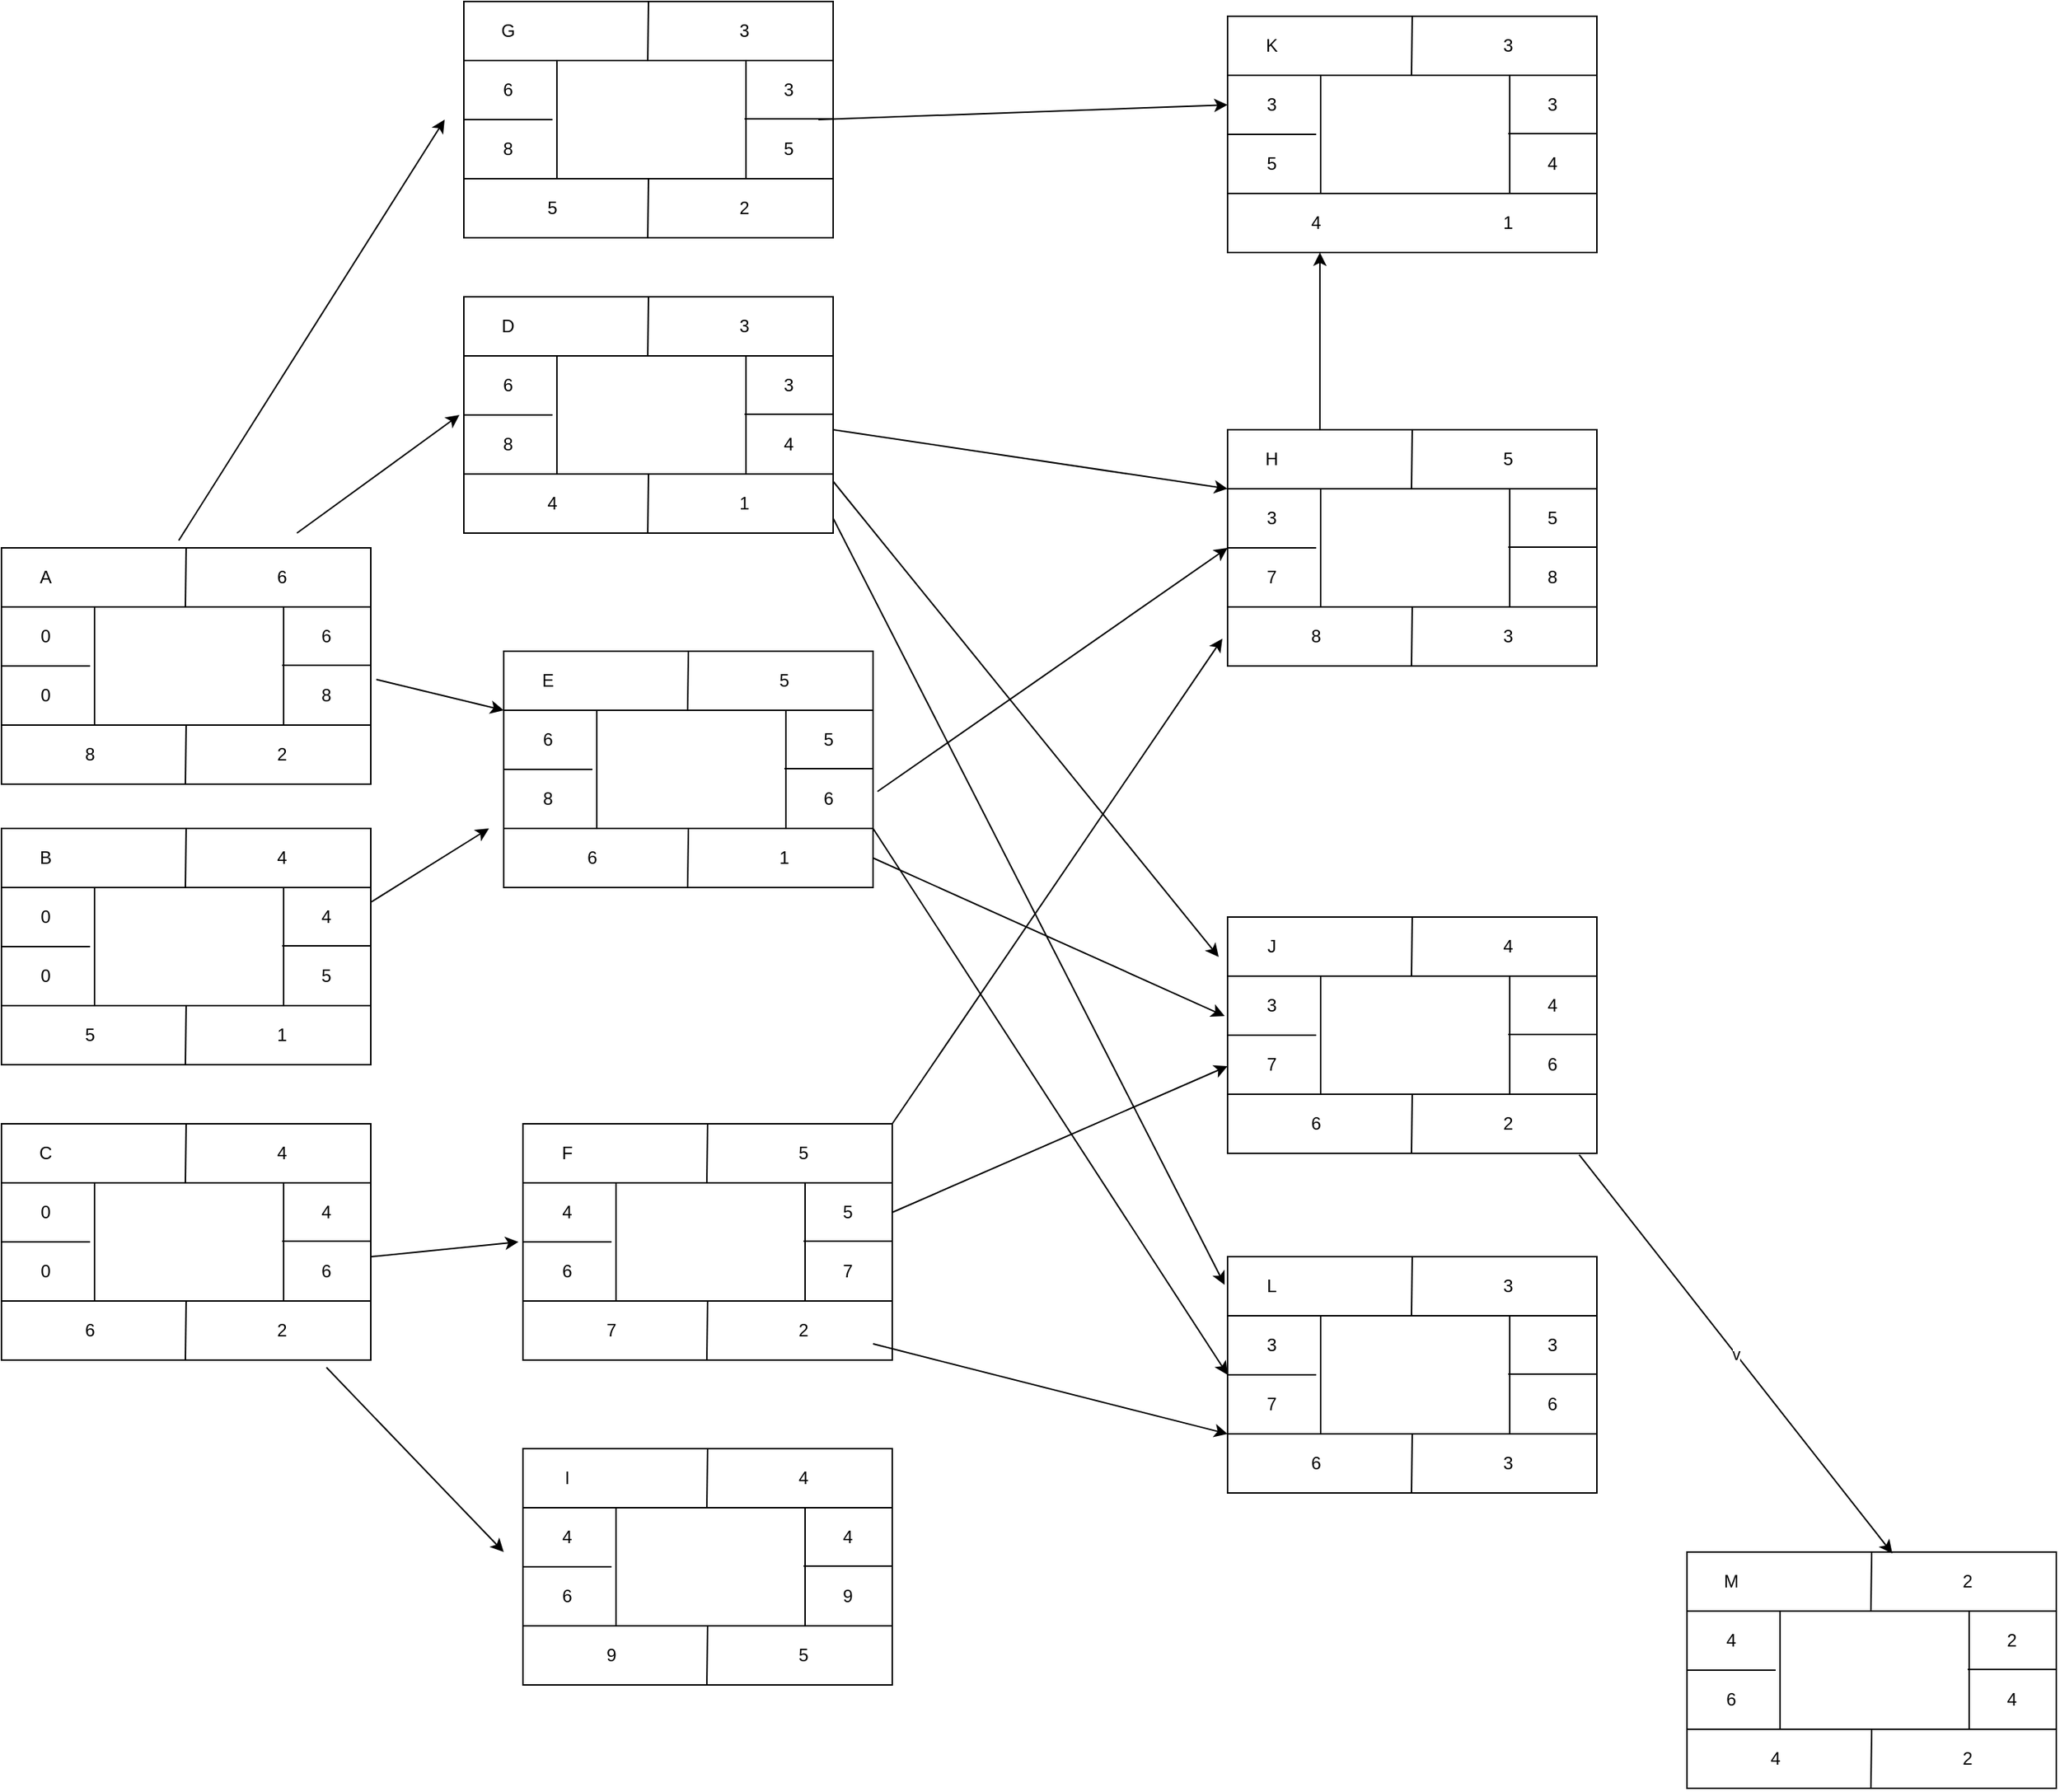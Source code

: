 <mxfile version="15.0.5" type="github">
  <diagram id="gLs-fj22sUcMV2n4nDLo" name="Page-1">
    <mxGraphModel dx="3693" dy="2582" grid="1" gridSize="10" guides="1" tooltips="1" connect="1" arrows="1" fold="1" page="1" pageScale="1" pageWidth="827" pageHeight="1169" math="0" shadow="0">
      <root>
        <mxCell id="0" />
        <mxCell id="1" parent="0" />
        <mxCell id="qe6uHjUXgluFaMte2tlm-1" value="" style="rounded=0;whiteSpace=wrap;html=1;" vertex="1" parent="1">
          <mxGeometry x="100" y="110" width="250" height="160" as="geometry" />
        </mxCell>
        <mxCell id="qe6uHjUXgluFaMte2tlm-2" value="" style="endArrow=none;html=1;entryX=1;entryY=0.25;entryDx=0;entryDy=0;exitX=0;exitY=0.25;exitDx=0;exitDy=0;" edge="1" parent="1" source="qe6uHjUXgluFaMte2tlm-1" target="qe6uHjUXgluFaMte2tlm-1">
          <mxGeometry width="50" height="50" relative="1" as="geometry">
            <mxPoint x="100" y="130" as="sourcePoint" />
            <mxPoint x="150" y="80" as="targetPoint" />
          </mxGeometry>
        </mxCell>
        <mxCell id="qe6uHjUXgluFaMte2tlm-5" value="" style="endArrow=none;html=1;entryX=1;entryY=0.25;entryDx=0;entryDy=0;exitX=0;exitY=0.25;exitDx=0;exitDy=0;" edge="1" parent="1">
          <mxGeometry width="50" height="50" relative="1" as="geometry">
            <mxPoint x="100" y="230" as="sourcePoint" />
            <mxPoint x="350" y="230" as="targetPoint" />
          </mxGeometry>
        </mxCell>
        <mxCell id="qe6uHjUXgluFaMte2tlm-6" value="" style="endArrow=none;html=1;" edge="1" parent="1">
          <mxGeometry width="50" height="50" relative="1" as="geometry">
            <mxPoint x="163" y="230" as="sourcePoint" />
            <mxPoint x="163" y="150" as="targetPoint" />
          </mxGeometry>
        </mxCell>
        <mxCell id="qe6uHjUXgluFaMte2tlm-7" value="" style="endArrow=none;html=1;" edge="1" parent="1">
          <mxGeometry width="50" height="50" relative="1" as="geometry">
            <mxPoint x="291" y="230" as="sourcePoint" />
            <mxPoint x="291" y="150" as="targetPoint" />
          </mxGeometry>
        </mxCell>
        <mxCell id="qe6uHjUXgluFaMte2tlm-8" value="" style="endArrow=none;html=1;" edge="1" parent="1">
          <mxGeometry width="50" height="50" relative="1" as="geometry">
            <mxPoint x="100" y="190" as="sourcePoint" />
            <mxPoint x="160" y="190" as="targetPoint" />
          </mxGeometry>
        </mxCell>
        <mxCell id="qe6uHjUXgluFaMte2tlm-10" value="" style="endArrow=none;html=1;" edge="1" parent="1">
          <mxGeometry width="50" height="50" relative="1" as="geometry">
            <mxPoint x="290" y="189.5" as="sourcePoint" />
            <mxPoint x="350" y="189.5" as="targetPoint" />
          </mxGeometry>
        </mxCell>
        <mxCell id="qe6uHjUXgluFaMte2tlm-18" value="A" style="text;html=1;strokeColor=none;fillColor=none;align=center;verticalAlign=middle;whiteSpace=wrap;rounded=0;" vertex="1" parent="1">
          <mxGeometry x="110" y="120" width="40" height="20" as="geometry" />
        </mxCell>
        <mxCell id="qe6uHjUXgluFaMte2tlm-19" value="" style="endArrow=none;html=1;" edge="1" parent="1">
          <mxGeometry width="50" height="50" relative="1" as="geometry">
            <mxPoint x="224.5" y="270" as="sourcePoint" />
            <mxPoint x="225" y="230" as="targetPoint" />
          </mxGeometry>
        </mxCell>
        <mxCell id="qe6uHjUXgluFaMte2tlm-20" value="" style="endArrow=none;html=1;" edge="1" parent="1">
          <mxGeometry width="50" height="50" relative="1" as="geometry">
            <mxPoint x="224.5" y="150" as="sourcePoint" />
            <mxPoint x="225" y="110" as="targetPoint" />
          </mxGeometry>
        </mxCell>
        <mxCell id="qe6uHjUXgluFaMte2tlm-21" value="6" style="text;html=1;strokeColor=none;fillColor=none;align=center;verticalAlign=middle;whiteSpace=wrap;rounded=0;" vertex="1" parent="1">
          <mxGeometry x="270" y="120" width="40" height="20" as="geometry" />
        </mxCell>
        <mxCell id="qe6uHjUXgluFaMte2tlm-22" value="0" style="text;html=1;strokeColor=none;fillColor=none;align=center;verticalAlign=middle;whiteSpace=wrap;rounded=0;" vertex="1" parent="1">
          <mxGeometry x="110" y="160" width="40" height="20" as="geometry" />
        </mxCell>
        <mxCell id="qe6uHjUXgluFaMte2tlm-23" value="0" style="text;html=1;strokeColor=none;fillColor=none;align=center;verticalAlign=middle;whiteSpace=wrap;rounded=0;" vertex="1" parent="1">
          <mxGeometry x="110" y="200" width="40" height="20" as="geometry" />
        </mxCell>
        <mxCell id="qe6uHjUXgluFaMte2tlm-24" value="8" style="text;html=1;strokeColor=none;fillColor=none;align=center;verticalAlign=middle;whiteSpace=wrap;rounded=0;" vertex="1" parent="1">
          <mxGeometry x="140" y="240" width="40" height="20" as="geometry" />
        </mxCell>
        <mxCell id="qe6uHjUXgluFaMte2tlm-25" value="2" style="text;html=1;strokeColor=none;fillColor=none;align=center;verticalAlign=middle;whiteSpace=wrap;rounded=0;" vertex="1" parent="1">
          <mxGeometry x="270" y="240" width="40" height="20" as="geometry" />
        </mxCell>
        <mxCell id="qe6uHjUXgluFaMte2tlm-26" value="8" style="text;html=1;strokeColor=none;fillColor=none;align=center;verticalAlign=middle;whiteSpace=wrap;rounded=0;" vertex="1" parent="1">
          <mxGeometry x="300" y="200" width="40" height="20" as="geometry" />
        </mxCell>
        <mxCell id="qe6uHjUXgluFaMte2tlm-27" value="6" style="text;html=1;strokeColor=none;fillColor=none;align=center;verticalAlign=middle;whiteSpace=wrap;rounded=0;" vertex="1" parent="1">
          <mxGeometry x="300" y="160" width="40" height="20" as="geometry" />
        </mxCell>
        <mxCell id="qe6uHjUXgluFaMte2tlm-28" value="" style="rounded=0;whiteSpace=wrap;html=1;" vertex="1" parent="1">
          <mxGeometry x="100" y="300" width="250" height="160" as="geometry" />
        </mxCell>
        <mxCell id="qe6uHjUXgluFaMte2tlm-29" value="" style="endArrow=none;html=1;entryX=1;entryY=0.25;entryDx=0;entryDy=0;exitX=0;exitY=0.25;exitDx=0;exitDy=0;" edge="1" parent="1" source="qe6uHjUXgluFaMte2tlm-28" target="qe6uHjUXgluFaMte2tlm-28">
          <mxGeometry width="50" height="50" relative="1" as="geometry">
            <mxPoint x="100" y="320" as="sourcePoint" />
            <mxPoint x="150" y="270" as="targetPoint" />
          </mxGeometry>
        </mxCell>
        <mxCell id="qe6uHjUXgluFaMte2tlm-30" value="" style="endArrow=none;html=1;entryX=1;entryY=0.25;entryDx=0;entryDy=0;exitX=0;exitY=0.25;exitDx=0;exitDy=0;" edge="1" parent="1">
          <mxGeometry width="50" height="50" relative="1" as="geometry">
            <mxPoint x="100" y="420" as="sourcePoint" />
            <mxPoint x="350" y="420" as="targetPoint" />
          </mxGeometry>
        </mxCell>
        <mxCell id="qe6uHjUXgluFaMte2tlm-31" value="" style="endArrow=none;html=1;" edge="1" parent="1">
          <mxGeometry width="50" height="50" relative="1" as="geometry">
            <mxPoint x="163" y="420" as="sourcePoint" />
            <mxPoint x="163" y="340" as="targetPoint" />
          </mxGeometry>
        </mxCell>
        <mxCell id="qe6uHjUXgluFaMte2tlm-32" value="" style="endArrow=none;html=1;" edge="1" parent="1">
          <mxGeometry width="50" height="50" relative="1" as="geometry">
            <mxPoint x="291" y="420" as="sourcePoint" />
            <mxPoint x="291" y="340" as="targetPoint" />
          </mxGeometry>
        </mxCell>
        <mxCell id="qe6uHjUXgluFaMte2tlm-33" value="" style="endArrow=none;html=1;" edge="1" parent="1">
          <mxGeometry width="50" height="50" relative="1" as="geometry">
            <mxPoint x="100" y="380" as="sourcePoint" />
            <mxPoint x="160" y="380" as="targetPoint" />
          </mxGeometry>
        </mxCell>
        <mxCell id="qe6uHjUXgluFaMte2tlm-34" value="" style="endArrow=none;html=1;" edge="1" parent="1">
          <mxGeometry width="50" height="50" relative="1" as="geometry">
            <mxPoint x="290" y="379.5" as="sourcePoint" />
            <mxPoint x="350" y="379.5" as="targetPoint" />
          </mxGeometry>
        </mxCell>
        <mxCell id="qe6uHjUXgluFaMte2tlm-35" value="B" style="text;html=1;strokeColor=none;fillColor=none;align=center;verticalAlign=middle;whiteSpace=wrap;rounded=0;" vertex="1" parent="1">
          <mxGeometry x="110" y="310" width="40" height="20" as="geometry" />
        </mxCell>
        <mxCell id="qe6uHjUXgluFaMte2tlm-36" value="" style="endArrow=none;html=1;" edge="1" parent="1">
          <mxGeometry width="50" height="50" relative="1" as="geometry">
            <mxPoint x="224.5" y="460" as="sourcePoint" />
            <mxPoint x="225" y="420" as="targetPoint" />
          </mxGeometry>
        </mxCell>
        <mxCell id="qe6uHjUXgluFaMte2tlm-37" value="" style="endArrow=none;html=1;" edge="1" parent="1">
          <mxGeometry width="50" height="50" relative="1" as="geometry">
            <mxPoint x="224.5" y="340" as="sourcePoint" />
            <mxPoint x="225" y="300" as="targetPoint" />
          </mxGeometry>
        </mxCell>
        <mxCell id="qe6uHjUXgluFaMte2tlm-38" value="4" style="text;html=1;strokeColor=none;fillColor=none;align=center;verticalAlign=middle;whiteSpace=wrap;rounded=0;" vertex="1" parent="1">
          <mxGeometry x="270" y="310" width="40" height="20" as="geometry" />
        </mxCell>
        <mxCell id="qe6uHjUXgluFaMte2tlm-39" value="0" style="text;html=1;strokeColor=none;fillColor=none;align=center;verticalAlign=middle;whiteSpace=wrap;rounded=0;" vertex="1" parent="1">
          <mxGeometry x="110" y="350" width="40" height="20" as="geometry" />
        </mxCell>
        <mxCell id="qe6uHjUXgluFaMte2tlm-40" value="0" style="text;html=1;strokeColor=none;fillColor=none;align=center;verticalAlign=middle;whiteSpace=wrap;rounded=0;" vertex="1" parent="1">
          <mxGeometry x="110" y="390" width="40" height="20" as="geometry" />
        </mxCell>
        <mxCell id="qe6uHjUXgluFaMte2tlm-41" value="5" style="text;html=1;strokeColor=none;fillColor=none;align=center;verticalAlign=middle;whiteSpace=wrap;rounded=0;" vertex="1" parent="1">
          <mxGeometry x="140" y="430" width="40" height="20" as="geometry" />
        </mxCell>
        <mxCell id="qe6uHjUXgluFaMte2tlm-42" value="1" style="text;html=1;strokeColor=none;fillColor=none;align=center;verticalAlign=middle;whiteSpace=wrap;rounded=0;" vertex="1" parent="1">
          <mxGeometry x="270" y="430" width="40" height="20" as="geometry" />
        </mxCell>
        <mxCell id="qe6uHjUXgluFaMte2tlm-43" value="5" style="text;html=1;strokeColor=none;fillColor=none;align=center;verticalAlign=middle;whiteSpace=wrap;rounded=0;" vertex="1" parent="1">
          <mxGeometry x="300" y="390" width="40" height="20" as="geometry" />
        </mxCell>
        <mxCell id="qe6uHjUXgluFaMte2tlm-44" value="4" style="text;html=1;strokeColor=none;fillColor=none;align=center;verticalAlign=middle;whiteSpace=wrap;rounded=0;" vertex="1" parent="1">
          <mxGeometry x="300" y="350" width="40" height="20" as="geometry" />
        </mxCell>
        <mxCell id="qe6uHjUXgluFaMte2tlm-62" value="" style="rounded=0;whiteSpace=wrap;html=1;" vertex="1" parent="1">
          <mxGeometry x="100" y="500" width="250" height="160" as="geometry" />
        </mxCell>
        <mxCell id="qe6uHjUXgluFaMte2tlm-63" value="" style="endArrow=none;html=1;entryX=1;entryY=0.25;entryDx=0;entryDy=0;exitX=0;exitY=0.25;exitDx=0;exitDy=0;" edge="1" parent="1" source="qe6uHjUXgluFaMte2tlm-62" target="qe6uHjUXgluFaMte2tlm-62">
          <mxGeometry width="50" height="50" relative="1" as="geometry">
            <mxPoint x="100" y="520" as="sourcePoint" />
            <mxPoint x="150" y="470" as="targetPoint" />
          </mxGeometry>
        </mxCell>
        <mxCell id="qe6uHjUXgluFaMte2tlm-64" value="" style="endArrow=none;html=1;entryX=1;entryY=0.25;entryDx=0;entryDy=0;exitX=0;exitY=0.25;exitDx=0;exitDy=0;" edge="1" parent="1">
          <mxGeometry width="50" height="50" relative="1" as="geometry">
            <mxPoint x="100" y="620" as="sourcePoint" />
            <mxPoint x="350" y="620" as="targetPoint" />
          </mxGeometry>
        </mxCell>
        <mxCell id="qe6uHjUXgluFaMte2tlm-65" value="" style="endArrow=none;html=1;" edge="1" parent="1">
          <mxGeometry width="50" height="50" relative="1" as="geometry">
            <mxPoint x="163" y="620" as="sourcePoint" />
            <mxPoint x="163" y="540" as="targetPoint" />
          </mxGeometry>
        </mxCell>
        <mxCell id="qe6uHjUXgluFaMte2tlm-66" value="" style="endArrow=none;html=1;" edge="1" parent="1">
          <mxGeometry width="50" height="50" relative="1" as="geometry">
            <mxPoint x="291" y="620" as="sourcePoint" />
            <mxPoint x="291" y="540" as="targetPoint" />
          </mxGeometry>
        </mxCell>
        <mxCell id="qe6uHjUXgluFaMte2tlm-67" value="" style="endArrow=none;html=1;" edge="1" parent="1">
          <mxGeometry width="50" height="50" relative="1" as="geometry">
            <mxPoint x="100" y="580" as="sourcePoint" />
            <mxPoint x="160" y="580" as="targetPoint" />
          </mxGeometry>
        </mxCell>
        <mxCell id="qe6uHjUXgluFaMte2tlm-68" value="" style="endArrow=none;html=1;" edge="1" parent="1">
          <mxGeometry width="50" height="50" relative="1" as="geometry">
            <mxPoint x="290" y="579.5" as="sourcePoint" />
            <mxPoint x="350" y="579.5" as="targetPoint" />
          </mxGeometry>
        </mxCell>
        <mxCell id="qe6uHjUXgluFaMte2tlm-69" value="C" style="text;html=1;strokeColor=none;fillColor=none;align=center;verticalAlign=middle;whiteSpace=wrap;rounded=0;" vertex="1" parent="1">
          <mxGeometry x="110" y="510" width="40" height="20" as="geometry" />
        </mxCell>
        <mxCell id="qe6uHjUXgluFaMte2tlm-70" value="" style="endArrow=none;html=1;" edge="1" parent="1">
          <mxGeometry width="50" height="50" relative="1" as="geometry">
            <mxPoint x="224.5" y="660" as="sourcePoint" />
            <mxPoint x="225" y="620" as="targetPoint" />
          </mxGeometry>
        </mxCell>
        <mxCell id="qe6uHjUXgluFaMte2tlm-71" value="" style="endArrow=none;html=1;" edge="1" parent="1">
          <mxGeometry width="50" height="50" relative="1" as="geometry">
            <mxPoint x="224.5" y="540" as="sourcePoint" />
            <mxPoint x="225" y="500" as="targetPoint" />
          </mxGeometry>
        </mxCell>
        <mxCell id="qe6uHjUXgluFaMte2tlm-72" value="4" style="text;html=1;strokeColor=none;fillColor=none;align=center;verticalAlign=middle;whiteSpace=wrap;rounded=0;" vertex="1" parent="1">
          <mxGeometry x="270" y="510" width="40" height="20" as="geometry" />
        </mxCell>
        <mxCell id="qe6uHjUXgluFaMte2tlm-73" value="0" style="text;html=1;strokeColor=none;fillColor=none;align=center;verticalAlign=middle;whiteSpace=wrap;rounded=0;" vertex="1" parent="1">
          <mxGeometry x="110" y="550" width="40" height="20" as="geometry" />
        </mxCell>
        <mxCell id="qe6uHjUXgluFaMte2tlm-74" value="0" style="text;html=1;strokeColor=none;fillColor=none;align=center;verticalAlign=middle;whiteSpace=wrap;rounded=0;" vertex="1" parent="1">
          <mxGeometry x="110" y="590" width="40" height="20" as="geometry" />
        </mxCell>
        <mxCell id="qe6uHjUXgluFaMte2tlm-75" value="6" style="text;html=1;strokeColor=none;fillColor=none;align=center;verticalAlign=middle;whiteSpace=wrap;rounded=0;" vertex="1" parent="1">
          <mxGeometry x="140" y="630" width="40" height="20" as="geometry" />
        </mxCell>
        <mxCell id="qe6uHjUXgluFaMte2tlm-76" value="2" style="text;html=1;strokeColor=none;fillColor=none;align=center;verticalAlign=middle;whiteSpace=wrap;rounded=0;" vertex="1" parent="1">
          <mxGeometry x="270" y="630" width="40" height="20" as="geometry" />
        </mxCell>
        <mxCell id="qe6uHjUXgluFaMte2tlm-77" value="6" style="text;html=1;strokeColor=none;fillColor=none;align=center;verticalAlign=middle;whiteSpace=wrap;rounded=0;" vertex="1" parent="1">
          <mxGeometry x="300" y="590" width="40" height="20" as="geometry" />
        </mxCell>
        <mxCell id="qe6uHjUXgluFaMte2tlm-78" value="4" style="text;html=1;strokeColor=none;fillColor=none;align=center;verticalAlign=middle;whiteSpace=wrap;rounded=0;" vertex="1" parent="1">
          <mxGeometry x="300" y="550" width="40" height="20" as="geometry" />
        </mxCell>
        <mxCell id="qe6uHjUXgluFaMte2tlm-79" value="" style="rounded=0;whiteSpace=wrap;html=1;" vertex="1" parent="1">
          <mxGeometry x="413" y="-60" width="250" height="160" as="geometry" />
        </mxCell>
        <mxCell id="qe6uHjUXgluFaMte2tlm-80" value="" style="endArrow=none;html=1;entryX=1;entryY=0.25;entryDx=0;entryDy=0;exitX=0;exitY=0.25;exitDx=0;exitDy=0;" edge="1" parent="1" source="qe6uHjUXgluFaMte2tlm-79" target="qe6uHjUXgluFaMte2tlm-79">
          <mxGeometry width="50" height="50" relative="1" as="geometry">
            <mxPoint x="413" y="-40" as="sourcePoint" />
            <mxPoint x="463" y="-90" as="targetPoint" />
          </mxGeometry>
        </mxCell>
        <mxCell id="qe6uHjUXgluFaMte2tlm-81" value="" style="endArrow=none;html=1;entryX=1;entryY=0.25;entryDx=0;entryDy=0;exitX=0;exitY=0.25;exitDx=0;exitDy=0;" edge="1" parent="1">
          <mxGeometry width="50" height="50" relative="1" as="geometry">
            <mxPoint x="413.0" y="60" as="sourcePoint" />
            <mxPoint x="663.0" y="60" as="targetPoint" />
          </mxGeometry>
        </mxCell>
        <mxCell id="qe6uHjUXgluFaMte2tlm-82" value="" style="endArrow=none;html=1;" edge="1" parent="1">
          <mxGeometry width="50" height="50" relative="1" as="geometry">
            <mxPoint x="476" y="60" as="sourcePoint" />
            <mxPoint x="476" y="-20" as="targetPoint" />
          </mxGeometry>
        </mxCell>
        <mxCell id="qe6uHjUXgluFaMte2tlm-83" value="" style="endArrow=none;html=1;" edge="1" parent="1">
          <mxGeometry width="50" height="50" relative="1" as="geometry">
            <mxPoint x="604" y="60" as="sourcePoint" />
            <mxPoint x="604" y="-20" as="targetPoint" />
          </mxGeometry>
        </mxCell>
        <mxCell id="qe6uHjUXgluFaMte2tlm-84" value="" style="endArrow=none;html=1;" edge="1" parent="1">
          <mxGeometry width="50" height="50" relative="1" as="geometry">
            <mxPoint x="413.0" y="20" as="sourcePoint" />
            <mxPoint x="473.0" y="20" as="targetPoint" />
          </mxGeometry>
        </mxCell>
        <mxCell id="qe6uHjUXgluFaMte2tlm-85" value="" style="endArrow=none;html=1;" edge="1" parent="1">
          <mxGeometry width="50" height="50" relative="1" as="geometry">
            <mxPoint x="603.0" y="19.5" as="sourcePoint" />
            <mxPoint x="663.0" y="19.5" as="targetPoint" />
          </mxGeometry>
        </mxCell>
        <mxCell id="qe6uHjUXgluFaMte2tlm-86" value="D" style="text;html=1;strokeColor=none;fillColor=none;align=center;verticalAlign=middle;whiteSpace=wrap;rounded=0;" vertex="1" parent="1">
          <mxGeometry x="423" y="-50" width="40" height="20" as="geometry" />
        </mxCell>
        <mxCell id="qe6uHjUXgluFaMte2tlm-87" value="" style="endArrow=none;html=1;" edge="1" parent="1">
          <mxGeometry width="50" height="50" relative="1" as="geometry">
            <mxPoint x="537.5" y="100" as="sourcePoint" />
            <mxPoint x="538.0" y="60" as="targetPoint" />
          </mxGeometry>
        </mxCell>
        <mxCell id="qe6uHjUXgluFaMte2tlm-88" value="" style="endArrow=none;html=1;" edge="1" parent="1">
          <mxGeometry width="50" height="50" relative="1" as="geometry">
            <mxPoint x="537.5" y="-20" as="sourcePoint" />
            <mxPoint x="538.0" y="-60" as="targetPoint" />
          </mxGeometry>
        </mxCell>
        <mxCell id="qe6uHjUXgluFaMte2tlm-89" value="3" style="text;html=1;strokeColor=none;fillColor=none;align=center;verticalAlign=middle;whiteSpace=wrap;rounded=0;" vertex="1" parent="1">
          <mxGeometry x="583" y="-50" width="40" height="20" as="geometry" />
        </mxCell>
        <mxCell id="qe6uHjUXgluFaMte2tlm-90" value="6" style="text;html=1;strokeColor=none;fillColor=none;align=center;verticalAlign=middle;whiteSpace=wrap;rounded=0;" vertex="1" parent="1">
          <mxGeometry x="423" y="-10" width="40" height="20" as="geometry" />
        </mxCell>
        <mxCell id="qe6uHjUXgluFaMte2tlm-91" value="8" style="text;html=1;strokeColor=none;fillColor=none;align=center;verticalAlign=middle;whiteSpace=wrap;rounded=0;" vertex="1" parent="1">
          <mxGeometry x="423" y="30" width="40" height="20" as="geometry" />
        </mxCell>
        <mxCell id="qe6uHjUXgluFaMte2tlm-92" value="4" style="text;html=1;strokeColor=none;fillColor=none;align=center;verticalAlign=middle;whiteSpace=wrap;rounded=0;" vertex="1" parent="1">
          <mxGeometry x="453" y="70" width="40" height="20" as="geometry" />
        </mxCell>
        <mxCell id="qe6uHjUXgluFaMte2tlm-93" value="1" style="text;html=1;strokeColor=none;fillColor=none;align=center;verticalAlign=middle;whiteSpace=wrap;rounded=0;" vertex="1" parent="1">
          <mxGeometry x="583" y="70" width="40" height="20" as="geometry" />
        </mxCell>
        <mxCell id="qe6uHjUXgluFaMte2tlm-94" value="4" style="text;html=1;strokeColor=none;fillColor=none;align=center;verticalAlign=middle;whiteSpace=wrap;rounded=0;" vertex="1" parent="1">
          <mxGeometry x="613" y="30" width="40" height="20" as="geometry" />
        </mxCell>
        <mxCell id="qe6uHjUXgluFaMte2tlm-95" value="3" style="text;html=1;strokeColor=none;fillColor=none;align=center;verticalAlign=middle;whiteSpace=wrap;rounded=0;" vertex="1" parent="1">
          <mxGeometry x="613" y="-10" width="40" height="20" as="geometry" />
        </mxCell>
        <mxCell id="qe6uHjUXgluFaMte2tlm-96" value="" style="rounded=0;whiteSpace=wrap;html=1;" vertex="1" parent="1">
          <mxGeometry x="440" y="180" width="250" height="160" as="geometry" />
        </mxCell>
        <mxCell id="qe6uHjUXgluFaMte2tlm-97" value="" style="endArrow=none;html=1;entryX=1;entryY=0.25;entryDx=0;entryDy=0;exitX=0;exitY=0.25;exitDx=0;exitDy=0;" edge="1" parent="1" source="qe6uHjUXgluFaMte2tlm-96" target="qe6uHjUXgluFaMte2tlm-96">
          <mxGeometry width="50" height="50" relative="1" as="geometry">
            <mxPoint x="440" y="200" as="sourcePoint" />
            <mxPoint x="490" y="150" as="targetPoint" />
          </mxGeometry>
        </mxCell>
        <mxCell id="qe6uHjUXgluFaMte2tlm-98" value="" style="endArrow=none;html=1;entryX=1;entryY=0.25;entryDx=0;entryDy=0;exitX=0;exitY=0.25;exitDx=0;exitDy=0;" edge="1" parent="1">
          <mxGeometry width="50" height="50" relative="1" as="geometry">
            <mxPoint x="440.0" y="300" as="sourcePoint" />
            <mxPoint x="690.0" y="300" as="targetPoint" />
          </mxGeometry>
        </mxCell>
        <mxCell id="qe6uHjUXgluFaMte2tlm-99" value="" style="endArrow=none;html=1;" edge="1" parent="1">
          <mxGeometry width="50" height="50" relative="1" as="geometry">
            <mxPoint x="503" y="300" as="sourcePoint" />
            <mxPoint x="503" y="220" as="targetPoint" />
          </mxGeometry>
        </mxCell>
        <mxCell id="qe6uHjUXgluFaMte2tlm-100" value="" style="endArrow=none;html=1;" edge="1" parent="1">
          <mxGeometry width="50" height="50" relative="1" as="geometry">
            <mxPoint x="631" y="300" as="sourcePoint" />
            <mxPoint x="631" y="220" as="targetPoint" />
          </mxGeometry>
        </mxCell>
        <mxCell id="qe6uHjUXgluFaMte2tlm-101" value="" style="endArrow=none;html=1;" edge="1" parent="1">
          <mxGeometry width="50" height="50" relative="1" as="geometry">
            <mxPoint x="440.0" y="260" as="sourcePoint" />
            <mxPoint x="500.0" y="260" as="targetPoint" />
          </mxGeometry>
        </mxCell>
        <mxCell id="qe6uHjUXgluFaMte2tlm-102" value="" style="endArrow=none;html=1;" edge="1" parent="1">
          <mxGeometry width="50" height="50" relative="1" as="geometry">
            <mxPoint x="630.0" y="259.5" as="sourcePoint" />
            <mxPoint x="690.0" y="259.5" as="targetPoint" />
          </mxGeometry>
        </mxCell>
        <mxCell id="qe6uHjUXgluFaMte2tlm-103" value="E" style="text;html=1;strokeColor=none;fillColor=none;align=center;verticalAlign=middle;whiteSpace=wrap;rounded=0;" vertex="1" parent="1">
          <mxGeometry x="450" y="190" width="40" height="20" as="geometry" />
        </mxCell>
        <mxCell id="qe6uHjUXgluFaMte2tlm-104" value="" style="endArrow=none;html=1;" edge="1" parent="1">
          <mxGeometry width="50" height="50" relative="1" as="geometry">
            <mxPoint x="564.5" y="340" as="sourcePoint" />
            <mxPoint x="565.0" y="300" as="targetPoint" />
          </mxGeometry>
        </mxCell>
        <mxCell id="qe6uHjUXgluFaMte2tlm-105" value="" style="endArrow=none;html=1;" edge="1" parent="1">
          <mxGeometry width="50" height="50" relative="1" as="geometry">
            <mxPoint x="564.5" y="220" as="sourcePoint" />
            <mxPoint x="565.0" y="180" as="targetPoint" />
          </mxGeometry>
        </mxCell>
        <mxCell id="qe6uHjUXgluFaMte2tlm-106" value="5" style="text;html=1;strokeColor=none;fillColor=none;align=center;verticalAlign=middle;whiteSpace=wrap;rounded=0;" vertex="1" parent="1">
          <mxGeometry x="610" y="190" width="40" height="20" as="geometry" />
        </mxCell>
        <mxCell id="qe6uHjUXgluFaMte2tlm-107" value="6" style="text;html=1;strokeColor=none;fillColor=none;align=center;verticalAlign=middle;whiteSpace=wrap;rounded=0;" vertex="1" parent="1">
          <mxGeometry x="450" y="230" width="40" height="20" as="geometry" />
        </mxCell>
        <mxCell id="qe6uHjUXgluFaMte2tlm-108" value="8" style="text;html=1;strokeColor=none;fillColor=none;align=center;verticalAlign=middle;whiteSpace=wrap;rounded=0;" vertex="1" parent="1">
          <mxGeometry x="450" y="270" width="40" height="20" as="geometry" />
        </mxCell>
        <mxCell id="qe6uHjUXgluFaMte2tlm-109" value="6" style="text;html=1;strokeColor=none;fillColor=none;align=center;verticalAlign=middle;whiteSpace=wrap;rounded=0;" vertex="1" parent="1">
          <mxGeometry x="480" y="310" width="40" height="20" as="geometry" />
        </mxCell>
        <mxCell id="qe6uHjUXgluFaMte2tlm-110" value="1" style="text;html=1;strokeColor=none;fillColor=none;align=center;verticalAlign=middle;whiteSpace=wrap;rounded=0;" vertex="1" parent="1">
          <mxGeometry x="610" y="310" width="40" height="20" as="geometry" />
        </mxCell>
        <mxCell id="qe6uHjUXgluFaMte2tlm-111" value="6" style="text;html=1;strokeColor=none;fillColor=none;align=center;verticalAlign=middle;whiteSpace=wrap;rounded=0;" vertex="1" parent="1">
          <mxGeometry x="640" y="270" width="40" height="20" as="geometry" />
        </mxCell>
        <mxCell id="qe6uHjUXgluFaMte2tlm-112" value="5" style="text;html=1;strokeColor=none;fillColor=none;align=center;verticalAlign=middle;whiteSpace=wrap;rounded=0;" vertex="1" parent="1">
          <mxGeometry x="640" y="230" width="40" height="20" as="geometry" />
        </mxCell>
        <mxCell id="qe6uHjUXgluFaMte2tlm-113" value="" style="endArrow=classic;html=1;" edge="1" parent="1">
          <mxGeometry width="50" height="50" relative="1" as="geometry">
            <mxPoint x="300" y="100" as="sourcePoint" />
            <mxPoint x="410" y="20" as="targetPoint" />
          </mxGeometry>
        </mxCell>
        <mxCell id="qe6uHjUXgluFaMte2tlm-114" value="" style="endArrow=classic;html=1;exitX=1.015;exitY=0.557;exitDx=0;exitDy=0;exitPerimeter=0;" edge="1" parent="1" source="qe6uHjUXgluFaMte2tlm-1">
          <mxGeometry width="50" height="50" relative="1" as="geometry">
            <mxPoint x="420" y="260" as="sourcePoint" />
            <mxPoint x="440" y="220" as="targetPoint" />
          </mxGeometry>
        </mxCell>
        <mxCell id="qe6uHjUXgluFaMte2tlm-115" value="" style="endArrow=classic;html=1;" edge="1" parent="1">
          <mxGeometry width="50" height="50" relative="1" as="geometry">
            <mxPoint x="350" y="350" as="sourcePoint" />
            <mxPoint x="430" y="300" as="targetPoint" />
          </mxGeometry>
        </mxCell>
        <mxCell id="qe6uHjUXgluFaMte2tlm-116" value="" style="rounded=0;whiteSpace=wrap;html=1;" vertex="1" parent="1">
          <mxGeometry x="453" y="500" width="250" height="160" as="geometry" />
        </mxCell>
        <mxCell id="qe6uHjUXgluFaMte2tlm-117" value="" style="endArrow=none;html=1;entryX=1;entryY=0.25;entryDx=0;entryDy=0;exitX=0;exitY=0.25;exitDx=0;exitDy=0;" edge="1" parent="1" source="qe6uHjUXgluFaMte2tlm-116" target="qe6uHjUXgluFaMte2tlm-116">
          <mxGeometry width="50" height="50" relative="1" as="geometry">
            <mxPoint x="453" y="520" as="sourcePoint" />
            <mxPoint x="503" y="470" as="targetPoint" />
          </mxGeometry>
        </mxCell>
        <mxCell id="qe6uHjUXgluFaMte2tlm-118" value="" style="endArrow=none;html=1;entryX=1;entryY=0.25;entryDx=0;entryDy=0;exitX=0;exitY=0.25;exitDx=0;exitDy=0;" edge="1" parent="1">
          <mxGeometry width="50" height="50" relative="1" as="geometry">
            <mxPoint x="453.0" y="620" as="sourcePoint" />
            <mxPoint x="703.0" y="620" as="targetPoint" />
          </mxGeometry>
        </mxCell>
        <mxCell id="qe6uHjUXgluFaMte2tlm-119" value="" style="endArrow=none;html=1;" edge="1" parent="1">
          <mxGeometry width="50" height="50" relative="1" as="geometry">
            <mxPoint x="516" y="620" as="sourcePoint" />
            <mxPoint x="516" y="540" as="targetPoint" />
          </mxGeometry>
        </mxCell>
        <mxCell id="qe6uHjUXgluFaMte2tlm-120" value="" style="endArrow=none;html=1;" edge="1" parent="1">
          <mxGeometry width="50" height="50" relative="1" as="geometry">
            <mxPoint x="644" y="620" as="sourcePoint" />
            <mxPoint x="644" y="540" as="targetPoint" />
          </mxGeometry>
        </mxCell>
        <mxCell id="qe6uHjUXgluFaMte2tlm-121" value="" style="endArrow=none;html=1;" edge="1" parent="1">
          <mxGeometry width="50" height="50" relative="1" as="geometry">
            <mxPoint x="453.0" y="580" as="sourcePoint" />
            <mxPoint x="513.0" y="580" as="targetPoint" />
          </mxGeometry>
        </mxCell>
        <mxCell id="qe6uHjUXgluFaMte2tlm-122" value="" style="endArrow=none;html=1;" edge="1" parent="1">
          <mxGeometry width="50" height="50" relative="1" as="geometry">
            <mxPoint x="643.0" y="579.5" as="sourcePoint" />
            <mxPoint x="703.0" y="579.5" as="targetPoint" />
          </mxGeometry>
        </mxCell>
        <mxCell id="qe6uHjUXgluFaMte2tlm-123" value="F" style="text;html=1;strokeColor=none;fillColor=none;align=center;verticalAlign=middle;whiteSpace=wrap;rounded=0;" vertex="1" parent="1">
          <mxGeometry x="463" y="510" width="40" height="20" as="geometry" />
        </mxCell>
        <mxCell id="qe6uHjUXgluFaMte2tlm-124" value="" style="endArrow=none;html=1;" edge="1" parent="1">
          <mxGeometry width="50" height="50" relative="1" as="geometry">
            <mxPoint x="577.5" y="660" as="sourcePoint" />
            <mxPoint x="578.0" y="620" as="targetPoint" />
          </mxGeometry>
        </mxCell>
        <mxCell id="qe6uHjUXgluFaMte2tlm-125" value="" style="endArrow=none;html=1;" edge="1" parent="1">
          <mxGeometry width="50" height="50" relative="1" as="geometry">
            <mxPoint x="577.5" y="540" as="sourcePoint" />
            <mxPoint x="578.0" y="500" as="targetPoint" />
          </mxGeometry>
        </mxCell>
        <mxCell id="qe6uHjUXgluFaMte2tlm-126" value="5" style="text;html=1;strokeColor=none;fillColor=none;align=center;verticalAlign=middle;whiteSpace=wrap;rounded=0;" vertex="1" parent="1">
          <mxGeometry x="623" y="510" width="40" height="20" as="geometry" />
        </mxCell>
        <mxCell id="qe6uHjUXgluFaMte2tlm-127" value="4" style="text;html=1;strokeColor=none;fillColor=none;align=center;verticalAlign=middle;whiteSpace=wrap;rounded=0;" vertex="1" parent="1">
          <mxGeometry x="463" y="550" width="40" height="20" as="geometry" />
        </mxCell>
        <mxCell id="qe6uHjUXgluFaMte2tlm-128" value="6" style="text;html=1;strokeColor=none;fillColor=none;align=center;verticalAlign=middle;whiteSpace=wrap;rounded=0;" vertex="1" parent="1">
          <mxGeometry x="463" y="590" width="40" height="20" as="geometry" />
        </mxCell>
        <mxCell id="qe6uHjUXgluFaMte2tlm-129" value="7" style="text;html=1;strokeColor=none;fillColor=none;align=center;verticalAlign=middle;whiteSpace=wrap;rounded=0;" vertex="1" parent="1">
          <mxGeometry x="493" y="630" width="40" height="20" as="geometry" />
        </mxCell>
        <mxCell id="qe6uHjUXgluFaMte2tlm-130" value="2" style="text;html=1;strokeColor=none;fillColor=none;align=center;verticalAlign=middle;whiteSpace=wrap;rounded=0;" vertex="1" parent="1">
          <mxGeometry x="623" y="630" width="40" height="20" as="geometry" />
        </mxCell>
        <mxCell id="qe6uHjUXgluFaMte2tlm-131" value="7" style="text;html=1;strokeColor=none;fillColor=none;align=center;verticalAlign=middle;whiteSpace=wrap;rounded=0;" vertex="1" parent="1">
          <mxGeometry x="653" y="590" width="40" height="20" as="geometry" />
        </mxCell>
        <mxCell id="qe6uHjUXgluFaMte2tlm-132" value="5" style="text;html=1;strokeColor=none;fillColor=none;align=center;verticalAlign=middle;whiteSpace=wrap;rounded=0;" vertex="1" parent="1">
          <mxGeometry x="653" y="550" width="40" height="20" as="geometry" />
        </mxCell>
        <mxCell id="qe6uHjUXgluFaMte2tlm-133" value="" style="endArrow=classic;html=1;" edge="1" parent="1">
          <mxGeometry width="50" height="50" relative="1" as="geometry">
            <mxPoint x="350" y="590" as="sourcePoint" />
            <mxPoint x="450" y="580" as="targetPoint" />
          </mxGeometry>
        </mxCell>
        <mxCell id="qe6uHjUXgluFaMte2tlm-134" value="" style="rounded=0;whiteSpace=wrap;html=1;" vertex="1" parent="1">
          <mxGeometry x="413" y="-260" width="250" height="160" as="geometry" />
        </mxCell>
        <mxCell id="qe6uHjUXgluFaMte2tlm-135" value="" style="endArrow=none;html=1;entryX=1;entryY=0.25;entryDx=0;entryDy=0;exitX=0;exitY=0.25;exitDx=0;exitDy=0;" edge="1" parent="1" source="qe6uHjUXgluFaMte2tlm-134" target="qe6uHjUXgluFaMte2tlm-134">
          <mxGeometry width="50" height="50" relative="1" as="geometry">
            <mxPoint x="413" y="-240" as="sourcePoint" />
            <mxPoint x="463" y="-290" as="targetPoint" />
          </mxGeometry>
        </mxCell>
        <mxCell id="qe6uHjUXgluFaMte2tlm-136" value="" style="endArrow=none;html=1;entryX=1;entryY=0.25;entryDx=0;entryDy=0;exitX=0;exitY=0.25;exitDx=0;exitDy=0;" edge="1" parent="1">
          <mxGeometry width="50" height="50" relative="1" as="geometry">
            <mxPoint x="413.0" y="-140" as="sourcePoint" />
            <mxPoint x="663.0" y="-140" as="targetPoint" />
          </mxGeometry>
        </mxCell>
        <mxCell id="qe6uHjUXgluFaMte2tlm-137" value="" style="endArrow=none;html=1;" edge="1" parent="1">
          <mxGeometry width="50" height="50" relative="1" as="geometry">
            <mxPoint x="476" y="-140" as="sourcePoint" />
            <mxPoint x="476" y="-220" as="targetPoint" />
          </mxGeometry>
        </mxCell>
        <mxCell id="qe6uHjUXgluFaMte2tlm-138" value="" style="endArrow=none;html=1;" edge="1" parent="1">
          <mxGeometry width="50" height="50" relative="1" as="geometry">
            <mxPoint x="604" y="-140" as="sourcePoint" />
            <mxPoint x="604" y="-220" as="targetPoint" />
          </mxGeometry>
        </mxCell>
        <mxCell id="qe6uHjUXgluFaMte2tlm-139" value="" style="endArrow=none;html=1;" edge="1" parent="1">
          <mxGeometry width="50" height="50" relative="1" as="geometry">
            <mxPoint x="413.0" y="-180" as="sourcePoint" />
            <mxPoint x="473.0" y="-180" as="targetPoint" />
          </mxGeometry>
        </mxCell>
        <mxCell id="qe6uHjUXgluFaMte2tlm-140" value="" style="endArrow=none;html=1;" edge="1" parent="1">
          <mxGeometry width="50" height="50" relative="1" as="geometry">
            <mxPoint x="603.0" y="-180.5" as="sourcePoint" />
            <mxPoint x="663.0" y="-180.5" as="targetPoint" />
          </mxGeometry>
        </mxCell>
        <mxCell id="qe6uHjUXgluFaMte2tlm-141" value="G" style="text;html=1;strokeColor=none;fillColor=none;align=center;verticalAlign=middle;whiteSpace=wrap;rounded=0;" vertex="1" parent="1">
          <mxGeometry x="423" y="-250" width="40" height="20" as="geometry" />
        </mxCell>
        <mxCell id="qe6uHjUXgluFaMte2tlm-142" value="" style="endArrow=none;html=1;" edge="1" parent="1">
          <mxGeometry width="50" height="50" relative="1" as="geometry">
            <mxPoint x="537.5" y="-100" as="sourcePoint" />
            <mxPoint x="538.0" y="-140" as="targetPoint" />
          </mxGeometry>
        </mxCell>
        <mxCell id="qe6uHjUXgluFaMte2tlm-143" value="" style="endArrow=none;html=1;" edge="1" parent="1">
          <mxGeometry width="50" height="50" relative="1" as="geometry">
            <mxPoint x="537.5" y="-220" as="sourcePoint" />
            <mxPoint x="538.0" y="-260" as="targetPoint" />
          </mxGeometry>
        </mxCell>
        <mxCell id="qe6uHjUXgluFaMte2tlm-144" value="3" style="text;html=1;strokeColor=none;fillColor=none;align=center;verticalAlign=middle;whiteSpace=wrap;rounded=0;" vertex="1" parent="1">
          <mxGeometry x="583" y="-250" width="40" height="20" as="geometry" />
        </mxCell>
        <mxCell id="qe6uHjUXgluFaMte2tlm-145" value="6" style="text;html=1;strokeColor=none;fillColor=none;align=center;verticalAlign=middle;whiteSpace=wrap;rounded=0;" vertex="1" parent="1">
          <mxGeometry x="423" y="-210" width="40" height="20" as="geometry" />
        </mxCell>
        <mxCell id="qe6uHjUXgluFaMte2tlm-146" value="8" style="text;html=1;strokeColor=none;fillColor=none;align=center;verticalAlign=middle;whiteSpace=wrap;rounded=0;" vertex="1" parent="1">
          <mxGeometry x="423" y="-170" width="40" height="20" as="geometry" />
        </mxCell>
        <mxCell id="qe6uHjUXgluFaMte2tlm-147" value="5" style="text;html=1;strokeColor=none;fillColor=none;align=center;verticalAlign=middle;whiteSpace=wrap;rounded=0;" vertex="1" parent="1">
          <mxGeometry x="453" y="-130" width="40" height="20" as="geometry" />
        </mxCell>
        <mxCell id="qe6uHjUXgluFaMte2tlm-148" value="2" style="text;html=1;strokeColor=none;fillColor=none;align=center;verticalAlign=middle;whiteSpace=wrap;rounded=0;" vertex="1" parent="1">
          <mxGeometry x="583" y="-130" width="40" height="20" as="geometry" />
        </mxCell>
        <mxCell id="qe6uHjUXgluFaMte2tlm-149" value="5" style="text;html=1;strokeColor=none;fillColor=none;align=center;verticalAlign=middle;whiteSpace=wrap;rounded=0;" vertex="1" parent="1">
          <mxGeometry x="613" y="-170" width="40" height="20" as="geometry" />
        </mxCell>
        <mxCell id="qe6uHjUXgluFaMte2tlm-150" value="3" style="text;html=1;strokeColor=none;fillColor=none;align=center;verticalAlign=middle;whiteSpace=wrap;rounded=0;" vertex="1" parent="1">
          <mxGeometry x="613" y="-210" width="40" height="20" as="geometry" />
        </mxCell>
        <mxCell id="qe6uHjUXgluFaMte2tlm-151" value="" style="endArrow=classic;html=1;" edge="1" parent="1">
          <mxGeometry width="50" height="50" relative="1" as="geometry">
            <mxPoint x="220" y="105" as="sourcePoint" />
            <mxPoint x="400" y="-180" as="targetPoint" />
          </mxGeometry>
        </mxCell>
        <mxCell id="qe6uHjUXgluFaMte2tlm-152" value="" style="rounded=0;whiteSpace=wrap;html=1;" vertex="1" parent="1">
          <mxGeometry x="930" y="30" width="250" height="160" as="geometry" />
        </mxCell>
        <mxCell id="qe6uHjUXgluFaMte2tlm-153" value="" style="endArrow=none;html=1;entryX=1;entryY=0.25;entryDx=0;entryDy=0;exitX=0;exitY=0.25;exitDx=0;exitDy=0;" edge="1" parent="1" source="qe6uHjUXgluFaMte2tlm-152" target="qe6uHjUXgluFaMte2tlm-152">
          <mxGeometry width="50" height="50" relative="1" as="geometry">
            <mxPoint x="930" y="50" as="sourcePoint" />
            <mxPoint x="980" as="targetPoint" />
          </mxGeometry>
        </mxCell>
        <mxCell id="qe6uHjUXgluFaMte2tlm-154" value="" style="endArrow=none;html=1;entryX=1;entryY=0.25;entryDx=0;entryDy=0;exitX=0;exitY=0.25;exitDx=0;exitDy=0;" edge="1" parent="1">
          <mxGeometry width="50" height="50" relative="1" as="geometry">
            <mxPoint x="930.0" y="150" as="sourcePoint" />
            <mxPoint x="1180.0" y="150" as="targetPoint" />
          </mxGeometry>
        </mxCell>
        <mxCell id="qe6uHjUXgluFaMte2tlm-155" value="" style="endArrow=none;html=1;" edge="1" parent="1">
          <mxGeometry width="50" height="50" relative="1" as="geometry">
            <mxPoint x="993" y="150" as="sourcePoint" />
            <mxPoint x="993" y="70" as="targetPoint" />
          </mxGeometry>
        </mxCell>
        <mxCell id="qe6uHjUXgluFaMte2tlm-156" value="" style="endArrow=none;html=1;" edge="1" parent="1">
          <mxGeometry width="50" height="50" relative="1" as="geometry">
            <mxPoint x="1121" y="150" as="sourcePoint" />
            <mxPoint x="1121" y="70" as="targetPoint" />
          </mxGeometry>
        </mxCell>
        <mxCell id="qe6uHjUXgluFaMte2tlm-157" value="" style="endArrow=none;html=1;" edge="1" parent="1">
          <mxGeometry width="50" height="50" relative="1" as="geometry">
            <mxPoint x="930.0" y="110" as="sourcePoint" />
            <mxPoint x="990.0" y="110" as="targetPoint" />
          </mxGeometry>
        </mxCell>
        <mxCell id="qe6uHjUXgluFaMte2tlm-158" value="" style="endArrow=none;html=1;" edge="1" parent="1">
          <mxGeometry width="50" height="50" relative="1" as="geometry">
            <mxPoint x="1120.0" y="109.5" as="sourcePoint" />
            <mxPoint x="1180.0" y="109.5" as="targetPoint" />
          </mxGeometry>
        </mxCell>
        <mxCell id="qe6uHjUXgluFaMte2tlm-159" value="H" style="text;html=1;strokeColor=none;fillColor=none;align=center;verticalAlign=middle;whiteSpace=wrap;rounded=0;" vertex="1" parent="1">
          <mxGeometry x="940" y="40" width="40" height="20" as="geometry" />
        </mxCell>
        <mxCell id="qe6uHjUXgluFaMte2tlm-160" value="" style="endArrow=none;html=1;" edge="1" parent="1">
          <mxGeometry width="50" height="50" relative="1" as="geometry">
            <mxPoint x="1054.5" y="190" as="sourcePoint" />
            <mxPoint x="1055.0" y="150" as="targetPoint" />
          </mxGeometry>
        </mxCell>
        <mxCell id="qe6uHjUXgluFaMte2tlm-161" value="" style="endArrow=none;html=1;" edge="1" parent="1">
          <mxGeometry width="50" height="50" relative="1" as="geometry">
            <mxPoint x="1054.5" y="70" as="sourcePoint" />
            <mxPoint x="1055.0" y="30" as="targetPoint" />
          </mxGeometry>
        </mxCell>
        <mxCell id="qe6uHjUXgluFaMte2tlm-162" value="5" style="text;html=1;strokeColor=none;fillColor=none;align=center;verticalAlign=middle;whiteSpace=wrap;rounded=0;" vertex="1" parent="1">
          <mxGeometry x="1100" y="40" width="40" height="20" as="geometry" />
        </mxCell>
        <mxCell id="qe6uHjUXgluFaMte2tlm-163" value="3" style="text;html=1;strokeColor=none;fillColor=none;align=center;verticalAlign=middle;whiteSpace=wrap;rounded=0;" vertex="1" parent="1">
          <mxGeometry x="940" y="80" width="40" height="20" as="geometry" />
        </mxCell>
        <mxCell id="qe6uHjUXgluFaMte2tlm-164" value="7" style="text;html=1;strokeColor=none;fillColor=none;align=center;verticalAlign=middle;whiteSpace=wrap;rounded=0;" vertex="1" parent="1">
          <mxGeometry x="940" y="120" width="40" height="20" as="geometry" />
        </mxCell>
        <mxCell id="qe6uHjUXgluFaMte2tlm-165" value="8" style="text;html=1;strokeColor=none;fillColor=none;align=center;verticalAlign=middle;whiteSpace=wrap;rounded=0;" vertex="1" parent="1">
          <mxGeometry x="970" y="160" width="40" height="20" as="geometry" />
        </mxCell>
        <mxCell id="qe6uHjUXgluFaMte2tlm-166" value="3" style="text;html=1;strokeColor=none;fillColor=none;align=center;verticalAlign=middle;whiteSpace=wrap;rounded=0;" vertex="1" parent="1">
          <mxGeometry x="1100" y="160" width="40" height="20" as="geometry" />
        </mxCell>
        <mxCell id="qe6uHjUXgluFaMte2tlm-167" value="8" style="text;html=1;strokeColor=none;fillColor=none;align=center;verticalAlign=middle;whiteSpace=wrap;rounded=0;" vertex="1" parent="1">
          <mxGeometry x="1130" y="120" width="40" height="20" as="geometry" />
        </mxCell>
        <mxCell id="qe6uHjUXgluFaMte2tlm-168" value="5" style="text;html=1;strokeColor=none;fillColor=none;align=center;verticalAlign=middle;whiteSpace=wrap;rounded=0;" vertex="1" parent="1">
          <mxGeometry x="1130" y="80" width="40" height="20" as="geometry" />
        </mxCell>
        <mxCell id="qe6uHjUXgluFaMte2tlm-169" value="" style="endArrow=classic;html=1;entryX=0;entryY=0.25;entryDx=0;entryDy=0;" edge="1" parent="1" target="qe6uHjUXgluFaMte2tlm-152">
          <mxGeometry width="50" height="50" relative="1" as="geometry">
            <mxPoint x="663" y="30" as="sourcePoint" />
            <mxPoint x="840" y="40" as="targetPoint" />
          </mxGeometry>
        </mxCell>
        <mxCell id="qe6uHjUXgluFaMte2tlm-170" value="" style="endArrow=classic;html=1;entryX=0;entryY=0.5;entryDx=0;entryDy=0;" edge="1" parent="1" target="qe6uHjUXgluFaMte2tlm-152">
          <mxGeometry width="50" height="50" relative="1" as="geometry">
            <mxPoint x="693" y="275" as="sourcePoint" />
            <mxPoint x="850" y="100" as="targetPoint" />
          </mxGeometry>
        </mxCell>
        <mxCell id="qe6uHjUXgluFaMte2tlm-171" value="" style="endArrow=classic;html=1;entryX=-0.024;entryY=0.169;entryDx=0;entryDy=0;entryPerimeter=0;" edge="1" parent="1" target="qe6uHjUXgluFaMte2tlm-192">
          <mxGeometry width="50" height="50" relative="1" as="geometry">
            <mxPoint x="663" y="65" as="sourcePoint" />
            <mxPoint x="840" y="390" as="targetPoint" />
          </mxGeometry>
        </mxCell>
        <mxCell id="qe6uHjUXgluFaMte2tlm-172" value="" style="endArrow=classic;html=1;entryX=-0.014;entryY=0.884;entryDx=0;entryDy=0;entryPerimeter=0;" edge="1" parent="1" target="qe6uHjUXgluFaMte2tlm-152">
          <mxGeometry width="50" height="50" relative="1" as="geometry">
            <mxPoint x="703" y="500" as="sourcePoint" />
            <mxPoint x="840" y="320" as="targetPoint" />
          </mxGeometry>
        </mxCell>
        <mxCell id="qe6uHjUXgluFaMte2tlm-174" value="" style="rounded=0;whiteSpace=wrap;html=1;" vertex="1" parent="1">
          <mxGeometry x="453" y="720" width="250" height="160" as="geometry" />
        </mxCell>
        <mxCell id="qe6uHjUXgluFaMte2tlm-175" value="" style="endArrow=none;html=1;entryX=1;entryY=0.25;entryDx=0;entryDy=0;exitX=0;exitY=0.25;exitDx=0;exitDy=0;" edge="1" parent="1" source="qe6uHjUXgluFaMte2tlm-174" target="qe6uHjUXgluFaMte2tlm-174">
          <mxGeometry width="50" height="50" relative="1" as="geometry">
            <mxPoint x="453" y="740" as="sourcePoint" />
            <mxPoint x="503" y="690" as="targetPoint" />
          </mxGeometry>
        </mxCell>
        <mxCell id="qe6uHjUXgluFaMte2tlm-176" value="" style="endArrow=none;html=1;entryX=1;entryY=0.25;entryDx=0;entryDy=0;exitX=0;exitY=0.25;exitDx=0;exitDy=0;" edge="1" parent="1">
          <mxGeometry width="50" height="50" relative="1" as="geometry">
            <mxPoint x="453.0" y="840" as="sourcePoint" />
            <mxPoint x="703.0" y="840" as="targetPoint" />
          </mxGeometry>
        </mxCell>
        <mxCell id="qe6uHjUXgluFaMte2tlm-177" value="" style="endArrow=none;html=1;" edge="1" parent="1">
          <mxGeometry width="50" height="50" relative="1" as="geometry">
            <mxPoint x="516" y="840" as="sourcePoint" />
            <mxPoint x="516" y="760" as="targetPoint" />
          </mxGeometry>
        </mxCell>
        <mxCell id="qe6uHjUXgluFaMte2tlm-178" value="" style="endArrow=none;html=1;" edge="1" parent="1">
          <mxGeometry width="50" height="50" relative="1" as="geometry">
            <mxPoint x="644" y="840" as="sourcePoint" />
            <mxPoint x="644" y="760" as="targetPoint" />
          </mxGeometry>
        </mxCell>
        <mxCell id="qe6uHjUXgluFaMte2tlm-179" value="" style="endArrow=none;html=1;" edge="1" parent="1">
          <mxGeometry width="50" height="50" relative="1" as="geometry">
            <mxPoint x="453.0" y="800" as="sourcePoint" />
            <mxPoint x="513.0" y="800" as="targetPoint" />
          </mxGeometry>
        </mxCell>
        <mxCell id="qe6uHjUXgluFaMte2tlm-180" value="" style="endArrow=none;html=1;" edge="1" parent="1">
          <mxGeometry width="50" height="50" relative="1" as="geometry">
            <mxPoint x="643.0" y="799.5" as="sourcePoint" />
            <mxPoint x="703.0" y="799.5" as="targetPoint" />
          </mxGeometry>
        </mxCell>
        <mxCell id="qe6uHjUXgluFaMte2tlm-181" value="I" style="text;html=1;strokeColor=none;fillColor=none;align=center;verticalAlign=middle;whiteSpace=wrap;rounded=0;" vertex="1" parent="1">
          <mxGeometry x="463" y="730" width="40" height="20" as="geometry" />
        </mxCell>
        <mxCell id="qe6uHjUXgluFaMte2tlm-182" value="" style="endArrow=none;html=1;" edge="1" parent="1">
          <mxGeometry width="50" height="50" relative="1" as="geometry">
            <mxPoint x="577.5" y="880" as="sourcePoint" />
            <mxPoint x="578.0" y="840" as="targetPoint" />
          </mxGeometry>
        </mxCell>
        <mxCell id="qe6uHjUXgluFaMte2tlm-183" value="" style="endArrow=none;html=1;" edge="1" parent="1">
          <mxGeometry width="50" height="50" relative="1" as="geometry">
            <mxPoint x="577.5" y="760" as="sourcePoint" />
            <mxPoint x="578.0" y="720" as="targetPoint" />
          </mxGeometry>
        </mxCell>
        <mxCell id="qe6uHjUXgluFaMte2tlm-184" value="4" style="text;html=1;strokeColor=none;fillColor=none;align=center;verticalAlign=middle;whiteSpace=wrap;rounded=0;" vertex="1" parent="1">
          <mxGeometry x="623" y="730" width="40" height="20" as="geometry" />
        </mxCell>
        <mxCell id="qe6uHjUXgluFaMte2tlm-185" value="4" style="text;html=1;strokeColor=none;fillColor=none;align=center;verticalAlign=middle;whiteSpace=wrap;rounded=0;" vertex="1" parent="1">
          <mxGeometry x="463" y="770" width="40" height="20" as="geometry" />
        </mxCell>
        <mxCell id="qe6uHjUXgluFaMte2tlm-186" value="6" style="text;html=1;strokeColor=none;fillColor=none;align=center;verticalAlign=middle;whiteSpace=wrap;rounded=0;" vertex="1" parent="1">
          <mxGeometry x="463" y="810" width="40" height="20" as="geometry" />
        </mxCell>
        <mxCell id="qe6uHjUXgluFaMte2tlm-187" value="9" style="text;html=1;strokeColor=none;fillColor=none;align=center;verticalAlign=middle;whiteSpace=wrap;rounded=0;" vertex="1" parent="1">
          <mxGeometry x="493" y="850" width="40" height="20" as="geometry" />
        </mxCell>
        <mxCell id="qe6uHjUXgluFaMte2tlm-188" value="5" style="text;html=1;strokeColor=none;fillColor=none;align=center;verticalAlign=middle;whiteSpace=wrap;rounded=0;" vertex="1" parent="1">
          <mxGeometry x="623" y="850" width="40" height="20" as="geometry" />
        </mxCell>
        <mxCell id="qe6uHjUXgluFaMte2tlm-189" value="9" style="text;html=1;strokeColor=none;fillColor=none;align=center;verticalAlign=middle;whiteSpace=wrap;rounded=0;" vertex="1" parent="1">
          <mxGeometry x="653" y="810" width="40" height="20" as="geometry" />
        </mxCell>
        <mxCell id="qe6uHjUXgluFaMte2tlm-190" value="4" style="text;html=1;strokeColor=none;fillColor=none;align=center;verticalAlign=middle;whiteSpace=wrap;rounded=0;" vertex="1" parent="1">
          <mxGeometry x="653" y="770" width="40" height="20" as="geometry" />
        </mxCell>
        <mxCell id="qe6uHjUXgluFaMte2tlm-191" value="" style="endArrow=classic;html=1;" edge="1" parent="1">
          <mxGeometry width="50" height="50" relative="1" as="geometry">
            <mxPoint x="320" y="665" as="sourcePoint" />
            <mxPoint x="440" y="790" as="targetPoint" />
          </mxGeometry>
        </mxCell>
        <mxCell id="qe6uHjUXgluFaMte2tlm-192" value="" style="rounded=0;whiteSpace=wrap;html=1;" vertex="1" parent="1">
          <mxGeometry x="930" y="360" width="250" height="160" as="geometry" />
        </mxCell>
        <mxCell id="qe6uHjUXgluFaMte2tlm-193" value="" style="endArrow=none;html=1;entryX=1;entryY=0.25;entryDx=0;entryDy=0;exitX=0;exitY=0.25;exitDx=0;exitDy=0;" edge="1" parent="1" source="qe6uHjUXgluFaMte2tlm-192" target="qe6uHjUXgluFaMte2tlm-192">
          <mxGeometry width="50" height="50" relative="1" as="geometry">
            <mxPoint x="930" y="380" as="sourcePoint" />
            <mxPoint x="980" y="330" as="targetPoint" />
          </mxGeometry>
        </mxCell>
        <mxCell id="qe6uHjUXgluFaMte2tlm-194" value="" style="endArrow=none;html=1;entryX=1;entryY=0.25;entryDx=0;entryDy=0;exitX=0;exitY=0.25;exitDx=0;exitDy=0;" edge="1" parent="1">
          <mxGeometry width="50" height="50" relative="1" as="geometry">
            <mxPoint x="930" y="480" as="sourcePoint" />
            <mxPoint x="1180" y="480" as="targetPoint" />
          </mxGeometry>
        </mxCell>
        <mxCell id="qe6uHjUXgluFaMte2tlm-195" value="" style="endArrow=none;html=1;" edge="1" parent="1">
          <mxGeometry width="50" height="50" relative="1" as="geometry">
            <mxPoint x="993" y="480" as="sourcePoint" />
            <mxPoint x="993" y="400" as="targetPoint" />
          </mxGeometry>
        </mxCell>
        <mxCell id="qe6uHjUXgluFaMte2tlm-196" value="" style="endArrow=none;html=1;" edge="1" parent="1">
          <mxGeometry width="50" height="50" relative="1" as="geometry">
            <mxPoint x="1121" y="480" as="sourcePoint" />
            <mxPoint x="1121" y="400" as="targetPoint" />
          </mxGeometry>
        </mxCell>
        <mxCell id="qe6uHjUXgluFaMte2tlm-197" value="" style="endArrow=none;html=1;" edge="1" parent="1">
          <mxGeometry width="50" height="50" relative="1" as="geometry">
            <mxPoint x="930" y="440" as="sourcePoint" />
            <mxPoint x="990" y="440" as="targetPoint" />
          </mxGeometry>
        </mxCell>
        <mxCell id="qe6uHjUXgluFaMte2tlm-198" value="" style="endArrow=none;html=1;" edge="1" parent="1">
          <mxGeometry width="50" height="50" relative="1" as="geometry">
            <mxPoint x="1120" y="439.5" as="sourcePoint" />
            <mxPoint x="1180" y="439.5" as="targetPoint" />
          </mxGeometry>
        </mxCell>
        <mxCell id="qe6uHjUXgluFaMte2tlm-199" value="J" style="text;html=1;strokeColor=none;fillColor=none;align=center;verticalAlign=middle;whiteSpace=wrap;rounded=0;" vertex="1" parent="1">
          <mxGeometry x="940" y="370" width="40" height="20" as="geometry" />
        </mxCell>
        <mxCell id="qe6uHjUXgluFaMte2tlm-200" value="" style="endArrow=none;html=1;" edge="1" parent="1">
          <mxGeometry width="50" height="50" relative="1" as="geometry">
            <mxPoint x="1054.5" y="520" as="sourcePoint" />
            <mxPoint x="1055" y="480" as="targetPoint" />
          </mxGeometry>
        </mxCell>
        <mxCell id="qe6uHjUXgluFaMte2tlm-201" value="" style="endArrow=none;html=1;" edge="1" parent="1">
          <mxGeometry width="50" height="50" relative="1" as="geometry">
            <mxPoint x="1054.5" y="400" as="sourcePoint" />
            <mxPoint x="1055" y="360" as="targetPoint" />
          </mxGeometry>
        </mxCell>
        <mxCell id="qe6uHjUXgluFaMte2tlm-202" value="4" style="text;html=1;strokeColor=none;fillColor=none;align=center;verticalAlign=middle;whiteSpace=wrap;rounded=0;" vertex="1" parent="1">
          <mxGeometry x="1100" y="370" width="40" height="20" as="geometry" />
        </mxCell>
        <mxCell id="qe6uHjUXgluFaMte2tlm-203" value="3" style="text;html=1;strokeColor=none;fillColor=none;align=center;verticalAlign=middle;whiteSpace=wrap;rounded=0;" vertex="1" parent="1">
          <mxGeometry x="940" y="410" width="40" height="20" as="geometry" />
        </mxCell>
        <mxCell id="qe6uHjUXgluFaMte2tlm-204" value="7" style="text;html=1;strokeColor=none;fillColor=none;align=center;verticalAlign=middle;whiteSpace=wrap;rounded=0;" vertex="1" parent="1">
          <mxGeometry x="940" y="450" width="40" height="20" as="geometry" />
        </mxCell>
        <mxCell id="qe6uHjUXgluFaMte2tlm-205" value="6" style="text;html=1;strokeColor=none;fillColor=none;align=center;verticalAlign=middle;whiteSpace=wrap;rounded=0;" vertex="1" parent="1">
          <mxGeometry x="970" y="490" width="40" height="20" as="geometry" />
        </mxCell>
        <mxCell id="qe6uHjUXgluFaMte2tlm-206" value="2" style="text;html=1;strokeColor=none;fillColor=none;align=center;verticalAlign=middle;whiteSpace=wrap;rounded=0;" vertex="1" parent="1">
          <mxGeometry x="1100" y="490" width="40" height="20" as="geometry" />
        </mxCell>
        <mxCell id="qe6uHjUXgluFaMte2tlm-207" value="6" style="text;html=1;strokeColor=none;fillColor=none;align=center;verticalAlign=middle;whiteSpace=wrap;rounded=0;" vertex="1" parent="1">
          <mxGeometry x="1130" y="450" width="40" height="20" as="geometry" />
        </mxCell>
        <mxCell id="qe6uHjUXgluFaMte2tlm-208" value="4" style="text;html=1;strokeColor=none;fillColor=none;align=center;verticalAlign=middle;whiteSpace=wrap;rounded=0;" vertex="1" parent="1">
          <mxGeometry x="1130" y="410" width="40" height="20" as="geometry" />
        </mxCell>
        <mxCell id="qe6uHjUXgluFaMte2tlm-209" value="" style="endArrow=classic;html=1;entryX=-0.008;entryY=0.419;entryDx=0;entryDy=0;entryPerimeter=0;" edge="1" parent="1" target="qe6uHjUXgluFaMte2tlm-192">
          <mxGeometry width="50" height="50" relative="1" as="geometry">
            <mxPoint x="690" y="320" as="sourcePoint" />
            <mxPoint x="840" y="430" as="targetPoint" />
          </mxGeometry>
        </mxCell>
        <mxCell id="qe6uHjUXgluFaMte2tlm-210" value="" style="endArrow=classic;html=1;entryX=0;entryY=0.631;entryDx=0;entryDy=0;entryPerimeter=0;" edge="1" parent="1" target="qe6uHjUXgluFaMte2tlm-192">
          <mxGeometry width="50" height="50" relative="1" as="geometry">
            <mxPoint x="703" y="560" as="sourcePoint" />
            <mxPoint x="840" y="470" as="targetPoint" />
          </mxGeometry>
        </mxCell>
        <mxCell id="qe6uHjUXgluFaMte2tlm-211" value="" style="rounded=0;whiteSpace=wrap;html=1;" vertex="1" parent="1">
          <mxGeometry x="930" y="-250" width="250" height="160" as="geometry" />
        </mxCell>
        <mxCell id="qe6uHjUXgluFaMte2tlm-212" value="" style="endArrow=none;html=1;entryX=1;entryY=0.25;entryDx=0;entryDy=0;exitX=0;exitY=0.25;exitDx=0;exitDy=0;" edge="1" parent="1" source="qe6uHjUXgluFaMte2tlm-211" target="qe6uHjUXgluFaMte2tlm-211">
          <mxGeometry width="50" height="50" relative="1" as="geometry">
            <mxPoint x="930" y="-230" as="sourcePoint" />
            <mxPoint x="980" y="-280" as="targetPoint" />
          </mxGeometry>
        </mxCell>
        <mxCell id="qe6uHjUXgluFaMte2tlm-213" value="" style="endArrow=none;html=1;entryX=1;entryY=0.25;entryDx=0;entryDy=0;exitX=0;exitY=0.25;exitDx=0;exitDy=0;" edge="1" parent="1">
          <mxGeometry width="50" height="50" relative="1" as="geometry">
            <mxPoint x="930" y="-130" as="sourcePoint" />
            <mxPoint x="1180" y="-130" as="targetPoint" />
          </mxGeometry>
        </mxCell>
        <mxCell id="qe6uHjUXgluFaMte2tlm-214" value="" style="endArrow=none;html=1;" edge="1" parent="1">
          <mxGeometry width="50" height="50" relative="1" as="geometry">
            <mxPoint x="993" y="-130" as="sourcePoint" />
            <mxPoint x="993" y="-210" as="targetPoint" />
          </mxGeometry>
        </mxCell>
        <mxCell id="qe6uHjUXgluFaMte2tlm-215" value="" style="endArrow=none;html=1;" edge="1" parent="1">
          <mxGeometry width="50" height="50" relative="1" as="geometry">
            <mxPoint x="1121" y="-130" as="sourcePoint" />
            <mxPoint x="1121" y="-210" as="targetPoint" />
          </mxGeometry>
        </mxCell>
        <mxCell id="qe6uHjUXgluFaMte2tlm-216" value="" style="endArrow=none;html=1;" edge="1" parent="1">
          <mxGeometry width="50" height="50" relative="1" as="geometry">
            <mxPoint x="930" y="-170" as="sourcePoint" />
            <mxPoint x="990" y="-170" as="targetPoint" />
          </mxGeometry>
        </mxCell>
        <mxCell id="qe6uHjUXgluFaMte2tlm-217" value="" style="endArrow=none;html=1;" edge="1" parent="1">
          <mxGeometry width="50" height="50" relative="1" as="geometry">
            <mxPoint x="1120" y="-170.5" as="sourcePoint" />
            <mxPoint x="1180" y="-170.5" as="targetPoint" />
          </mxGeometry>
        </mxCell>
        <mxCell id="qe6uHjUXgluFaMte2tlm-218" value="K" style="text;html=1;strokeColor=none;fillColor=none;align=center;verticalAlign=middle;whiteSpace=wrap;rounded=0;" vertex="1" parent="1">
          <mxGeometry x="940" y="-240" width="40" height="20" as="geometry" />
        </mxCell>
        <mxCell id="qe6uHjUXgluFaMte2tlm-219" value="" style="endArrow=none;html=1;" edge="1" parent="1" target="qe6uHjUXgluFaMte2tlm-211">
          <mxGeometry width="50" height="50" relative="1" as="geometry">
            <mxPoint x="1054.5" y="-90" as="sourcePoint" />
            <mxPoint x="1055" y="-130" as="targetPoint" />
          </mxGeometry>
        </mxCell>
        <mxCell id="qe6uHjUXgluFaMte2tlm-220" value="" style="endArrow=none;html=1;" edge="1" parent="1">
          <mxGeometry width="50" height="50" relative="1" as="geometry">
            <mxPoint x="1054.5" y="-210" as="sourcePoint" />
            <mxPoint x="1055" y="-250" as="targetPoint" />
          </mxGeometry>
        </mxCell>
        <mxCell id="qe6uHjUXgluFaMte2tlm-221" value="3" style="text;html=1;strokeColor=none;fillColor=none;align=center;verticalAlign=middle;whiteSpace=wrap;rounded=0;" vertex="1" parent="1">
          <mxGeometry x="1100" y="-240" width="40" height="20" as="geometry" />
        </mxCell>
        <mxCell id="qe6uHjUXgluFaMte2tlm-222" value="3" style="text;html=1;strokeColor=none;fillColor=none;align=center;verticalAlign=middle;whiteSpace=wrap;rounded=0;" vertex="1" parent="1">
          <mxGeometry x="940" y="-200" width="40" height="20" as="geometry" />
        </mxCell>
        <mxCell id="qe6uHjUXgluFaMte2tlm-223" value="5" style="text;html=1;strokeColor=none;fillColor=none;align=center;verticalAlign=middle;whiteSpace=wrap;rounded=0;" vertex="1" parent="1">
          <mxGeometry x="940" y="-160" width="40" height="20" as="geometry" />
        </mxCell>
        <mxCell id="qe6uHjUXgluFaMte2tlm-224" value="4" style="text;html=1;strokeColor=none;fillColor=none;align=center;verticalAlign=middle;whiteSpace=wrap;rounded=0;" vertex="1" parent="1">
          <mxGeometry x="970" y="-120" width="40" height="20" as="geometry" />
        </mxCell>
        <mxCell id="qe6uHjUXgluFaMte2tlm-225" value="1" style="text;html=1;strokeColor=none;fillColor=none;align=center;verticalAlign=middle;whiteSpace=wrap;rounded=0;" vertex="1" parent="1">
          <mxGeometry x="1100" y="-120" width="40" height="20" as="geometry" />
        </mxCell>
        <mxCell id="qe6uHjUXgluFaMte2tlm-226" value="4" style="text;html=1;strokeColor=none;fillColor=none;align=center;verticalAlign=middle;whiteSpace=wrap;rounded=0;" vertex="1" parent="1">
          <mxGeometry x="1130" y="-160" width="40" height="20" as="geometry" />
        </mxCell>
        <mxCell id="qe6uHjUXgluFaMte2tlm-227" value="3&lt;br&gt;" style="text;html=1;strokeColor=none;fillColor=none;align=center;verticalAlign=middle;whiteSpace=wrap;rounded=0;" vertex="1" parent="1">
          <mxGeometry x="1130" y="-200" width="40" height="20" as="geometry" />
        </mxCell>
        <mxCell id="qe6uHjUXgluFaMte2tlm-228" value="" style="endArrow=classic;html=1;entryX=0;entryY=0.375;entryDx=0;entryDy=0;entryPerimeter=0;" edge="1" parent="1" target="qe6uHjUXgluFaMte2tlm-211">
          <mxGeometry width="50" height="50" relative="1" as="geometry">
            <mxPoint x="653" y="-180" as="sourcePoint" />
            <mxPoint x="703" y="-230" as="targetPoint" />
          </mxGeometry>
        </mxCell>
        <mxCell id="qe6uHjUXgluFaMte2tlm-229" value="" style="endArrow=classic;html=1;entryX=0.25;entryY=1;entryDx=0;entryDy=0;exitX=0.25;exitY=0;exitDx=0;exitDy=0;" edge="1" parent="1" source="qe6uHjUXgluFaMte2tlm-152" target="qe6uHjUXgluFaMte2tlm-211">
          <mxGeometry width="50" height="50" relative="1" as="geometry">
            <mxPoint x="863" y="20" as="sourcePoint" />
            <mxPoint x="1140" y="10" as="targetPoint" />
          </mxGeometry>
        </mxCell>
        <mxCell id="qe6uHjUXgluFaMte2tlm-230" value="" style="rounded=0;whiteSpace=wrap;html=1;" vertex="1" parent="1">
          <mxGeometry x="930" y="590" width="250" height="160" as="geometry" />
        </mxCell>
        <mxCell id="qe6uHjUXgluFaMte2tlm-231" value="" style="endArrow=none;html=1;entryX=1;entryY=0.25;entryDx=0;entryDy=0;exitX=0;exitY=0.25;exitDx=0;exitDy=0;" edge="1" parent="1" source="qe6uHjUXgluFaMte2tlm-230" target="qe6uHjUXgluFaMte2tlm-230">
          <mxGeometry width="50" height="50" relative="1" as="geometry">
            <mxPoint x="930" y="610" as="sourcePoint" />
            <mxPoint x="980" y="560" as="targetPoint" />
          </mxGeometry>
        </mxCell>
        <mxCell id="qe6uHjUXgluFaMte2tlm-232" value="" style="endArrow=none;html=1;entryX=1;entryY=0.25;entryDx=0;entryDy=0;exitX=0;exitY=0.25;exitDx=0;exitDy=0;" edge="1" parent="1">
          <mxGeometry width="50" height="50" relative="1" as="geometry">
            <mxPoint x="930" y="710" as="sourcePoint" />
            <mxPoint x="1180" y="710" as="targetPoint" />
          </mxGeometry>
        </mxCell>
        <mxCell id="qe6uHjUXgluFaMte2tlm-233" value="" style="endArrow=none;html=1;" edge="1" parent="1">
          <mxGeometry width="50" height="50" relative="1" as="geometry">
            <mxPoint x="993" y="710" as="sourcePoint" />
            <mxPoint x="993" y="630" as="targetPoint" />
          </mxGeometry>
        </mxCell>
        <mxCell id="qe6uHjUXgluFaMte2tlm-234" value="" style="endArrow=none;html=1;" edge="1" parent="1">
          <mxGeometry width="50" height="50" relative="1" as="geometry">
            <mxPoint x="1121" y="710" as="sourcePoint" />
            <mxPoint x="1121" y="630" as="targetPoint" />
          </mxGeometry>
        </mxCell>
        <mxCell id="qe6uHjUXgluFaMte2tlm-235" value="" style="endArrow=none;html=1;" edge="1" parent="1">
          <mxGeometry width="50" height="50" relative="1" as="geometry">
            <mxPoint x="930" y="670" as="sourcePoint" />
            <mxPoint x="990" y="670" as="targetPoint" />
          </mxGeometry>
        </mxCell>
        <mxCell id="qe6uHjUXgluFaMte2tlm-236" value="" style="endArrow=none;html=1;" edge="1" parent="1">
          <mxGeometry width="50" height="50" relative="1" as="geometry">
            <mxPoint x="1120" y="669.5" as="sourcePoint" />
            <mxPoint x="1180" y="669.5" as="targetPoint" />
          </mxGeometry>
        </mxCell>
        <mxCell id="qe6uHjUXgluFaMte2tlm-237" value="L" style="text;html=1;strokeColor=none;fillColor=none;align=center;verticalAlign=middle;whiteSpace=wrap;rounded=0;" vertex="1" parent="1">
          <mxGeometry x="940" y="600" width="40" height="20" as="geometry" />
        </mxCell>
        <mxCell id="qe6uHjUXgluFaMte2tlm-238" value="" style="endArrow=none;html=1;" edge="1" parent="1">
          <mxGeometry width="50" height="50" relative="1" as="geometry">
            <mxPoint x="1054.5" y="750" as="sourcePoint" />
            <mxPoint x="1055" y="710" as="targetPoint" />
          </mxGeometry>
        </mxCell>
        <mxCell id="qe6uHjUXgluFaMte2tlm-239" value="" style="endArrow=none;html=1;" edge="1" parent="1">
          <mxGeometry width="50" height="50" relative="1" as="geometry">
            <mxPoint x="1054.5" y="630" as="sourcePoint" />
            <mxPoint x="1055" y="590" as="targetPoint" />
          </mxGeometry>
        </mxCell>
        <mxCell id="qe6uHjUXgluFaMte2tlm-240" value="3" style="text;html=1;strokeColor=none;fillColor=none;align=center;verticalAlign=middle;whiteSpace=wrap;rounded=0;" vertex="1" parent="1">
          <mxGeometry x="1100" y="600" width="40" height="20" as="geometry" />
        </mxCell>
        <mxCell id="qe6uHjUXgluFaMte2tlm-241" value="3" style="text;html=1;strokeColor=none;fillColor=none;align=center;verticalAlign=middle;whiteSpace=wrap;rounded=0;" vertex="1" parent="1">
          <mxGeometry x="940" y="640" width="40" height="20" as="geometry" />
        </mxCell>
        <mxCell id="qe6uHjUXgluFaMte2tlm-242" value="7" style="text;html=1;strokeColor=none;fillColor=none;align=center;verticalAlign=middle;whiteSpace=wrap;rounded=0;" vertex="1" parent="1">
          <mxGeometry x="940" y="680" width="40" height="20" as="geometry" />
        </mxCell>
        <mxCell id="qe6uHjUXgluFaMte2tlm-243" value="6" style="text;html=1;strokeColor=none;fillColor=none;align=center;verticalAlign=middle;whiteSpace=wrap;rounded=0;" vertex="1" parent="1">
          <mxGeometry x="970" y="720" width="40" height="20" as="geometry" />
        </mxCell>
        <mxCell id="qe6uHjUXgluFaMte2tlm-244" value="3" style="text;html=1;strokeColor=none;fillColor=none;align=center;verticalAlign=middle;whiteSpace=wrap;rounded=0;" vertex="1" parent="1">
          <mxGeometry x="1100" y="720" width="40" height="20" as="geometry" />
        </mxCell>
        <mxCell id="qe6uHjUXgluFaMte2tlm-245" value="6" style="text;html=1;strokeColor=none;fillColor=none;align=center;verticalAlign=middle;whiteSpace=wrap;rounded=0;" vertex="1" parent="1">
          <mxGeometry x="1130" y="680" width="40" height="20" as="geometry" />
        </mxCell>
        <mxCell id="qe6uHjUXgluFaMte2tlm-246" value="3" style="text;html=1;strokeColor=none;fillColor=none;align=center;verticalAlign=middle;whiteSpace=wrap;rounded=0;" vertex="1" parent="1">
          <mxGeometry x="1130" y="640" width="40" height="20" as="geometry" />
        </mxCell>
        <mxCell id="qe6uHjUXgluFaMte2tlm-247" value="" style="rounded=0;whiteSpace=wrap;html=1;" vertex="1" parent="1">
          <mxGeometry x="1241" y="790" width="250" height="160" as="geometry" />
        </mxCell>
        <mxCell id="qe6uHjUXgluFaMte2tlm-248" value="" style="endArrow=none;html=1;entryX=1;entryY=0.25;entryDx=0;entryDy=0;exitX=0;exitY=0.25;exitDx=0;exitDy=0;" edge="1" parent="1" source="qe6uHjUXgluFaMte2tlm-247" target="qe6uHjUXgluFaMte2tlm-247">
          <mxGeometry width="50" height="50" relative="1" as="geometry">
            <mxPoint x="1241" y="810" as="sourcePoint" />
            <mxPoint x="1291" y="760" as="targetPoint" />
          </mxGeometry>
        </mxCell>
        <mxCell id="qe6uHjUXgluFaMte2tlm-249" value="" style="endArrow=none;html=1;entryX=1;entryY=0.25;entryDx=0;entryDy=0;exitX=0;exitY=0.25;exitDx=0;exitDy=0;" edge="1" parent="1">
          <mxGeometry width="50" height="50" relative="1" as="geometry">
            <mxPoint x="1241" y="910" as="sourcePoint" />
            <mxPoint x="1491" y="910" as="targetPoint" />
          </mxGeometry>
        </mxCell>
        <mxCell id="qe6uHjUXgluFaMte2tlm-250" value="" style="endArrow=none;html=1;" edge="1" parent="1">
          <mxGeometry width="50" height="50" relative="1" as="geometry">
            <mxPoint x="1304" y="910" as="sourcePoint" />
            <mxPoint x="1304" y="830" as="targetPoint" />
          </mxGeometry>
        </mxCell>
        <mxCell id="qe6uHjUXgluFaMte2tlm-251" value="" style="endArrow=none;html=1;" edge="1" parent="1">
          <mxGeometry width="50" height="50" relative="1" as="geometry">
            <mxPoint x="1432" y="910" as="sourcePoint" />
            <mxPoint x="1432" y="830" as="targetPoint" />
          </mxGeometry>
        </mxCell>
        <mxCell id="qe6uHjUXgluFaMte2tlm-252" value="" style="endArrow=none;html=1;" edge="1" parent="1">
          <mxGeometry width="50" height="50" relative="1" as="geometry">
            <mxPoint x="1241" y="870" as="sourcePoint" />
            <mxPoint x="1301" y="870" as="targetPoint" />
          </mxGeometry>
        </mxCell>
        <mxCell id="qe6uHjUXgluFaMte2tlm-253" value="" style="endArrow=none;html=1;" edge="1" parent="1">
          <mxGeometry width="50" height="50" relative="1" as="geometry">
            <mxPoint x="1431" y="869.5" as="sourcePoint" />
            <mxPoint x="1491" y="869.5" as="targetPoint" />
          </mxGeometry>
        </mxCell>
        <mxCell id="qe6uHjUXgluFaMte2tlm-254" value="M" style="text;html=1;strokeColor=none;fillColor=none;align=center;verticalAlign=middle;whiteSpace=wrap;rounded=0;" vertex="1" parent="1">
          <mxGeometry x="1251" y="800" width="40" height="20" as="geometry" />
        </mxCell>
        <mxCell id="qe6uHjUXgluFaMte2tlm-255" value="" style="endArrow=none;html=1;" edge="1" parent="1">
          <mxGeometry width="50" height="50" relative="1" as="geometry">
            <mxPoint x="1365.5" y="950" as="sourcePoint" />
            <mxPoint x="1366" y="910" as="targetPoint" />
          </mxGeometry>
        </mxCell>
        <mxCell id="qe6uHjUXgluFaMte2tlm-256" value="" style="endArrow=none;html=1;" edge="1" parent="1">
          <mxGeometry width="50" height="50" relative="1" as="geometry">
            <mxPoint x="1365.5" y="830" as="sourcePoint" />
            <mxPoint x="1366" y="790" as="targetPoint" />
          </mxGeometry>
        </mxCell>
        <mxCell id="qe6uHjUXgluFaMte2tlm-257" value="2" style="text;html=1;strokeColor=none;fillColor=none;align=center;verticalAlign=middle;whiteSpace=wrap;rounded=0;" vertex="1" parent="1">
          <mxGeometry x="1411" y="800" width="40" height="20" as="geometry" />
        </mxCell>
        <mxCell id="qe6uHjUXgluFaMte2tlm-258" value="4" style="text;html=1;strokeColor=none;fillColor=none;align=center;verticalAlign=middle;whiteSpace=wrap;rounded=0;" vertex="1" parent="1">
          <mxGeometry x="1251" y="840" width="40" height="20" as="geometry" />
        </mxCell>
        <mxCell id="qe6uHjUXgluFaMte2tlm-259" value="6" style="text;html=1;strokeColor=none;fillColor=none;align=center;verticalAlign=middle;whiteSpace=wrap;rounded=0;" vertex="1" parent="1">
          <mxGeometry x="1251" y="880" width="40" height="20" as="geometry" />
        </mxCell>
        <mxCell id="qe6uHjUXgluFaMte2tlm-260" value="4" style="text;html=1;strokeColor=none;fillColor=none;align=center;verticalAlign=middle;whiteSpace=wrap;rounded=0;" vertex="1" parent="1">
          <mxGeometry x="1281" y="920" width="40" height="20" as="geometry" />
        </mxCell>
        <mxCell id="qe6uHjUXgluFaMte2tlm-261" value="2" style="text;html=1;strokeColor=none;fillColor=none;align=center;verticalAlign=middle;whiteSpace=wrap;rounded=0;" vertex="1" parent="1">
          <mxGeometry x="1411" y="920" width="40" height="20" as="geometry" />
        </mxCell>
        <mxCell id="qe6uHjUXgluFaMte2tlm-262" value="4" style="text;html=1;strokeColor=none;fillColor=none;align=center;verticalAlign=middle;whiteSpace=wrap;rounded=0;" vertex="1" parent="1">
          <mxGeometry x="1441" y="880" width="40" height="20" as="geometry" />
        </mxCell>
        <mxCell id="qe6uHjUXgluFaMte2tlm-263" value="2" style="text;html=1;strokeColor=none;fillColor=none;align=center;verticalAlign=middle;whiteSpace=wrap;rounded=0;" vertex="1" parent="1">
          <mxGeometry x="1441" y="840" width="40" height="20" as="geometry" />
        </mxCell>
        <mxCell id="qe6uHjUXgluFaMte2tlm-265" value="" style="endArrow=classic;html=1;exitX=1;exitY=0.75;exitDx=0;exitDy=0;entryX=0;entryY=0.5;entryDx=0;entryDy=0;" edge="1" parent="1" source="qe6uHjUXgluFaMte2tlm-96" target="qe6uHjUXgluFaMte2tlm-230">
          <mxGeometry width="50" height="50" relative="1" as="geometry">
            <mxPoint x="790" y="490" as="sourcePoint" />
            <mxPoint x="840" y="440" as="targetPoint" />
          </mxGeometry>
        </mxCell>
        <mxCell id="qe6uHjUXgluFaMte2tlm-266" value="" style="endArrow=classic;html=1;exitX=1;exitY=0.75;exitDx=0;exitDy=0;entryX=-0.008;entryY=0.119;entryDx=0;entryDy=0;entryPerimeter=0;" edge="1" parent="1" target="qe6uHjUXgluFaMte2tlm-230">
          <mxGeometry width="50" height="50" relative="1" as="geometry">
            <mxPoint x="663" y="90" as="sourcePoint" />
            <mxPoint x="903" y="460" as="targetPoint" />
          </mxGeometry>
        </mxCell>
        <mxCell id="qe6uHjUXgluFaMte2tlm-267" value="" style="endArrow=classic;html=1;entryX=0;entryY=0.75;entryDx=0;entryDy=0;" edge="1" parent="1" target="qe6uHjUXgluFaMte2tlm-230">
          <mxGeometry width="50" height="50" relative="1" as="geometry">
            <mxPoint x="690" y="649.04" as="sourcePoint" />
            <mxPoint x="917" y="550" as="targetPoint" />
          </mxGeometry>
        </mxCell>
        <mxCell id="qe6uHjUXgluFaMte2tlm-269" value="v" style="endArrow=classic;html=1;entryX=0.556;entryY=0.006;entryDx=0;entryDy=0;entryPerimeter=0;exitX=0.952;exitY=1.006;exitDx=0;exitDy=0;exitPerimeter=0;" edge="1" parent="1" source="qe6uHjUXgluFaMte2tlm-192" target="qe6uHjUXgluFaMte2tlm-247">
          <mxGeometry width="50" height="50" relative="1" as="geometry">
            <mxPoint x="1040" y="510" as="sourcePoint" />
            <mxPoint x="1577" y="580" as="targetPoint" />
          </mxGeometry>
        </mxCell>
      </root>
    </mxGraphModel>
  </diagram>
</mxfile>
